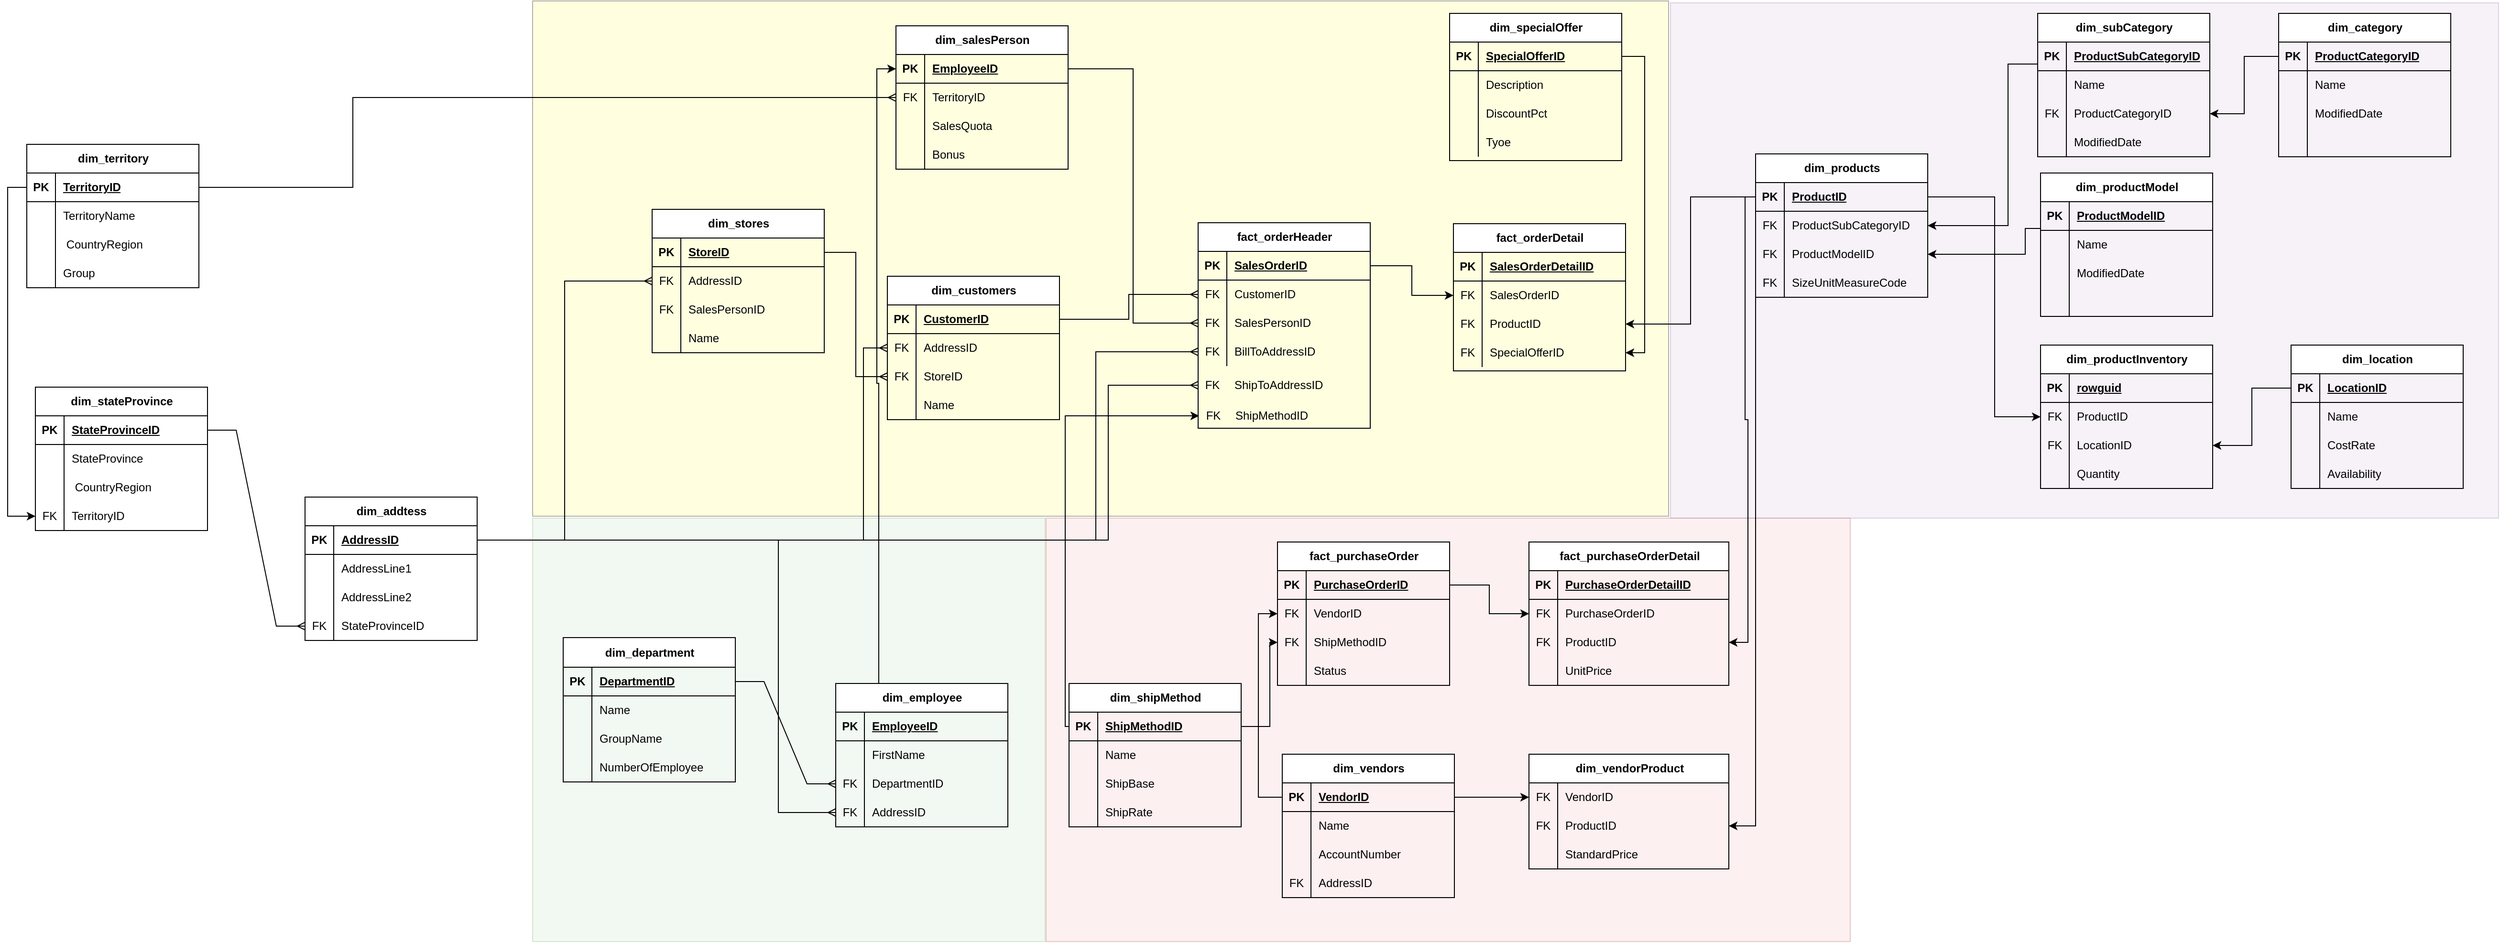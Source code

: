 <mxfile version="21.6.9" type="google">
  <diagram id="60_Dn8HqYdfFOjKNE-BC" name="Page-2">
    <mxGraphModel grid="0" page="0" gridSize="10" guides="1" tooltips="1" connect="1" arrows="1" fold="1" pageScale="1" pageWidth="827" pageHeight="1169" math="0" shadow="0">
      <root>
        <mxCell id="0" />
        <mxCell id="1" parent="0" />
        <mxCell id="ocjf9I_JquWMeqCdJ_mD-193" value="" style="rounded=0;whiteSpace=wrap;html=1;fillColor=#f8cecc;opacity=30;strokeColor=#b85450;" vertex="1" parent="1">
          <mxGeometry x="817" y="97" width="841" height="443" as="geometry" />
        </mxCell>
        <mxCell id="ocjf9I_JquWMeqCdJ_mD-113" value="" style="rounded=0;whiteSpace=wrap;html=1;opacity=30;fillColor=#e1d5e7;strokeColor=#9673a6;" vertex="1" parent="1">
          <mxGeometry x="1470" y="-442" width="866" height="539" as="geometry" />
        </mxCell>
        <mxCell id="ocjf9I_JquWMeqCdJ_mD-1" value="" style="rounded=0;whiteSpace=wrap;html=1;fillColor=#d5e8d4;opacity=30;strokeColor=#82b366;" vertex="1" parent="1">
          <mxGeometry x="280" y="97" width="536" height="443" as="geometry" />
        </mxCell>
        <mxCell id="7dnU8Njjpv1bwQpP5wkC-97" value="" style="rounded=0;whiteSpace=wrap;html=1;fillColor=#FFFF99;gradientColor=none;opacity=30;" vertex="1" parent="1">
          <mxGeometry x="280" y="-444" width="1188" height="539" as="geometry" />
        </mxCell>
        <mxCell id="7dnU8Njjpv1bwQpP5wkC-48" style="edgeStyle=orthogonalEdgeStyle;rounded=0;orthogonalLoop=1;jettySize=auto;html=1;exitX=0.25;exitY=0;exitDx=0;exitDy=0;entryX=0;entryY=0.5;entryDx=0;entryDy=0;" edge="1" parent="1" source="VSgIEZ6dLI6PZIT-Ihm5-1" target="7dnU8Njjpv1bwQpP5wkC-32">
          <mxGeometry relative="1" as="geometry" />
        </mxCell>
        <mxCell id="VSgIEZ6dLI6PZIT-Ihm5-1" value="dim_employee" style="shape=table;startSize=30;container=1;collapsible=1;childLayout=tableLayout;fixedRows=1;rowLines=0;fontStyle=1;align=center;resizeLast=1;html=1;" vertex="1" parent="1">
          <mxGeometry x="597" y="270" width="180" height="150" as="geometry" />
        </mxCell>
        <mxCell id="VSgIEZ6dLI6PZIT-Ihm5-2" value="" style="shape=tableRow;horizontal=0;startSize=0;swimlaneHead=0;swimlaneBody=0;fillColor=none;collapsible=0;dropTarget=0;points=[[0,0.5],[1,0.5]];portConstraint=eastwest;top=0;left=0;right=0;bottom=1;" vertex="1" parent="VSgIEZ6dLI6PZIT-Ihm5-1">
          <mxGeometry y="30" width="180" height="30" as="geometry" />
        </mxCell>
        <mxCell id="VSgIEZ6dLI6PZIT-Ihm5-3" value="PK" style="shape=partialRectangle;connectable=0;fillColor=none;top=0;left=0;bottom=0;right=0;fontStyle=1;overflow=hidden;whiteSpace=wrap;html=1;" vertex="1" parent="VSgIEZ6dLI6PZIT-Ihm5-2">
          <mxGeometry width="30" height="30" as="geometry">
            <mxRectangle width="30" height="30" as="alternateBounds" />
          </mxGeometry>
        </mxCell>
        <mxCell id="VSgIEZ6dLI6PZIT-Ihm5-4" value="EmployeeID" style="shape=partialRectangle;connectable=0;fillColor=none;top=0;left=0;bottom=0;right=0;align=left;spacingLeft=6;fontStyle=5;overflow=hidden;whiteSpace=wrap;html=1;" vertex="1" parent="VSgIEZ6dLI6PZIT-Ihm5-2">
          <mxGeometry x="30" width="150" height="30" as="geometry">
            <mxRectangle width="150" height="30" as="alternateBounds" />
          </mxGeometry>
        </mxCell>
        <mxCell id="VSgIEZ6dLI6PZIT-Ihm5-5" value="" style="shape=tableRow;horizontal=0;startSize=0;swimlaneHead=0;swimlaneBody=0;fillColor=none;collapsible=0;dropTarget=0;points=[[0,0.5],[1,0.5]];portConstraint=eastwest;top=0;left=0;right=0;bottom=0;" vertex="1" parent="VSgIEZ6dLI6PZIT-Ihm5-1">
          <mxGeometry y="60" width="180" height="30" as="geometry" />
        </mxCell>
        <mxCell id="VSgIEZ6dLI6PZIT-Ihm5-6" value="" style="shape=partialRectangle;connectable=0;fillColor=none;top=0;left=0;bottom=0;right=0;editable=1;overflow=hidden;whiteSpace=wrap;html=1;" vertex="1" parent="VSgIEZ6dLI6PZIT-Ihm5-5">
          <mxGeometry width="30" height="30" as="geometry">
            <mxRectangle width="30" height="30" as="alternateBounds" />
          </mxGeometry>
        </mxCell>
        <mxCell id="VSgIEZ6dLI6PZIT-Ihm5-7" value="FirstName" style="shape=partialRectangle;connectable=0;fillColor=none;top=0;left=0;bottom=0;right=0;align=left;spacingLeft=6;overflow=hidden;whiteSpace=wrap;html=1;" vertex="1" parent="VSgIEZ6dLI6PZIT-Ihm5-5">
          <mxGeometry x="30" width="150" height="30" as="geometry">
            <mxRectangle width="150" height="30" as="alternateBounds" />
          </mxGeometry>
        </mxCell>
        <mxCell id="VSgIEZ6dLI6PZIT-Ihm5-8" value="" style="shape=tableRow;horizontal=0;startSize=0;swimlaneHead=0;swimlaneBody=0;fillColor=none;collapsible=0;dropTarget=0;points=[[0,0.5],[1,0.5]];portConstraint=eastwest;top=0;left=0;right=0;bottom=0;" vertex="1" parent="VSgIEZ6dLI6PZIT-Ihm5-1">
          <mxGeometry y="90" width="180" height="30" as="geometry" />
        </mxCell>
        <mxCell id="VSgIEZ6dLI6PZIT-Ihm5-9" value="FK" style="shape=partialRectangle;connectable=0;fillColor=none;top=0;left=0;bottom=0;right=0;editable=1;overflow=hidden;whiteSpace=wrap;html=1;" vertex="1" parent="VSgIEZ6dLI6PZIT-Ihm5-8">
          <mxGeometry width="30" height="30" as="geometry">
            <mxRectangle width="30" height="30" as="alternateBounds" />
          </mxGeometry>
        </mxCell>
        <mxCell id="VSgIEZ6dLI6PZIT-Ihm5-10" value="DepartmentID" style="shape=partialRectangle;connectable=0;fillColor=none;top=0;left=0;bottom=0;right=0;align=left;spacingLeft=6;overflow=hidden;whiteSpace=wrap;html=1;" vertex="1" parent="VSgIEZ6dLI6PZIT-Ihm5-8">
          <mxGeometry x="30" width="150" height="30" as="geometry">
            <mxRectangle width="150" height="30" as="alternateBounds" />
          </mxGeometry>
        </mxCell>
        <mxCell id="VSgIEZ6dLI6PZIT-Ihm5-11" value="" style="shape=tableRow;horizontal=0;startSize=0;swimlaneHead=0;swimlaneBody=0;fillColor=none;collapsible=0;dropTarget=0;points=[[0,0.5],[1,0.5]];portConstraint=eastwest;top=0;left=0;right=0;bottom=0;" vertex="1" parent="VSgIEZ6dLI6PZIT-Ihm5-1">
          <mxGeometry y="120" width="180" height="30" as="geometry" />
        </mxCell>
        <mxCell id="VSgIEZ6dLI6PZIT-Ihm5-12" value="FK" style="shape=partialRectangle;connectable=0;fillColor=none;top=0;left=0;bottom=0;right=0;editable=1;overflow=hidden;whiteSpace=wrap;html=1;" vertex="1" parent="VSgIEZ6dLI6PZIT-Ihm5-11">
          <mxGeometry width="30" height="30" as="geometry">
            <mxRectangle width="30" height="30" as="alternateBounds" />
          </mxGeometry>
        </mxCell>
        <mxCell id="VSgIEZ6dLI6PZIT-Ihm5-13" value="AddressID" style="shape=partialRectangle;connectable=0;fillColor=none;top=0;left=0;bottom=0;right=0;align=left;spacingLeft=6;overflow=hidden;whiteSpace=wrap;html=1;" vertex="1" parent="VSgIEZ6dLI6PZIT-Ihm5-11">
          <mxGeometry x="30" width="150" height="30" as="geometry">
            <mxRectangle width="150" height="30" as="alternateBounds" />
          </mxGeometry>
        </mxCell>
        <mxCell id="ggt4cKOWRp0e4r0X7xzH-1" value="dim_department" style="shape=table;startSize=31;container=1;collapsible=1;childLayout=tableLayout;fixedRows=1;rowLines=0;fontStyle=1;align=center;resizeLast=1;html=1;" vertex="1" parent="1">
          <mxGeometry x="312" y="222" width="180" height="151" as="geometry" />
        </mxCell>
        <mxCell id="ggt4cKOWRp0e4r0X7xzH-2" value="" style="shape=tableRow;horizontal=0;startSize=0;swimlaneHead=0;swimlaneBody=0;fillColor=none;collapsible=0;dropTarget=0;points=[[0,0.5],[1,0.5]];portConstraint=eastwest;top=0;left=0;right=0;bottom=1;" vertex="1" parent="ggt4cKOWRp0e4r0X7xzH-1">
          <mxGeometry y="31" width="180" height="30" as="geometry" />
        </mxCell>
        <mxCell id="ggt4cKOWRp0e4r0X7xzH-3" value="PK" style="shape=partialRectangle;connectable=0;fillColor=none;top=0;left=0;bottom=0;right=0;fontStyle=1;overflow=hidden;whiteSpace=wrap;html=1;" vertex="1" parent="ggt4cKOWRp0e4r0X7xzH-2">
          <mxGeometry width="30" height="30" as="geometry">
            <mxRectangle width="30" height="30" as="alternateBounds" />
          </mxGeometry>
        </mxCell>
        <mxCell id="ggt4cKOWRp0e4r0X7xzH-4" value="DepartmentID" style="shape=partialRectangle;connectable=0;fillColor=none;top=0;left=0;bottom=0;right=0;align=left;spacingLeft=6;fontStyle=5;overflow=hidden;whiteSpace=wrap;html=1;" vertex="1" parent="ggt4cKOWRp0e4r0X7xzH-2">
          <mxGeometry x="30" width="150" height="30" as="geometry">
            <mxRectangle width="150" height="30" as="alternateBounds" />
          </mxGeometry>
        </mxCell>
        <mxCell id="ggt4cKOWRp0e4r0X7xzH-5" value="" style="shape=tableRow;horizontal=0;startSize=0;swimlaneHead=0;swimlaneBody=0;fillColor=none;collapsible=0;dropTarget=0;points=[[0,0.5],[1,0.5]];portConstraint=eastwest;top=0;left=0;right=0;bottom=0;" vertex="1" parent="ggt4cKOWRp0e4r0X7xzH-1">
          <mxGeometry y="61" width="180" height="30" as="geometry" />
        </mxCell>
        <mxCell id="ggt4cKOWRp0e4r0X7xzH-6" value="" style="shape=partialRectangle;connectable=0;fillColor=none;top=0;left=0;bottom=0;right=0;editable=1;overflow=hidden;whiteSpace=wrap;html=1;" vertex="1" parent="ggt4cKOWRp0e4r0X7xzH-5">
          <mxGeometry width="30" height="30" as="geometry">
            <mxRectangle width="30" height="30" as="alternateBounds" />
          </mxGeometry>
        </mxCell>
        <mxCell id="ggt4cKOWRp0e4r0X7xzH-7" value="Name" style="shape=partialRectangle;connectable=0;fillColor=none;top=0;left=0;bottom=0;right=0;align=left;spacingLeft=6;overflow=hidden;whiteSpace=wrap;html=1;" vertex="1" parent="ggt4cKOWRp0e4r0X7xzH-5">
          <mxGeometry x="30" width="150" height="30" as="geometry">
            <mxRectangle width="150" height="30" as="alternateBounds" />
          </mxGeometry>
        </mxCell>
        <mxCell id="ggt4cKOWRp0e4r0X7xzH-8" value="" style="shape=tableRow;horizontal=0;startSize=0;swimlaneHead=0;swimlaneBody=0;fillColor=none;collapsible=0;dropTarget=0;points=[[0,0.5],[1,0.5]];portConstraint=eastwest;top=0;left=0;right=0;bottom=0;" vertex="1" parent="ggt4cKOWRp0e4r0X7xzH-1">
          <mxGeometry y="91" width="180" height="30" as="geometry" />
        </mxCell>
        <mxCell id="ggt4cKOWRp0e4r0X7xzH-9" value="" style="shape=partialRectangle;connectable=0;fillColor=none;top=0;left=0;bottom=0;right=0;editable=1;overflow=hidden;whiteSpace=wrap;html=1;" vertex="1" parent="ggt4cKOWRp0e4r0X7xzH-8">
          <mxGeometry width="30" height="30" as="geometry">
            <mxRectangle width="30" height="30" as="alternateBounds" />
          </mxGeometry>
        </mxCell>
        <mxCell id="ggt4cKOWRp0e4r0X7xzH-10" value="GroupName" style="shape=partialRectangle;connectable=0;fillColor=none;top=0;left=0;bottom=0;right=0;align=left;spacingLeft=6;overflow=hidden;whiteSpace=wrap;html=1;" vertex="1" parent="ggt4cKOWRp0e4r0X7xzH-8">
          <mxGeometry x="30" width="150" height="30" as="geometry">
            <mxRectangle width="150" height="30" as="alternateBounds" />
          </mxGeometry>
        </mxCell>
        <mxCell id="ggt4cKOWRp0e4r0X7xzH-11" value="" style="shape=tableRow;horizontal=0;startSize=0;swimlaneHead=0;swimlaneBody=0;fillColor=none;collapsible=0;dropTarget=0;points=[[0,0.5],[1,0.5]];portConstraint=eastwest;top=0;left=0;right=0;bottom=0;" vertex="1" parent="ggt4cKOWRp0e4r0X7xzH-1">
          <mxGeometry y="121" width="180" height="30" as="geometry" />
        </mxCell>
        <mxCell id="ggt4cKOWRp0e4r0X7xzH-12" value="" style="shape=partialRectangle;connectable=0;fillColor=none;top=0;left=0;bottom=0;right=0;editable=1;overflow=hidden;whiteSpace=wrap;html=1;" vertex="1" parent="ggt4cKOWRp0e4r0X7xzH-11">
          <mxGeometry width="30" height="30" as="geometry">
            <mxRectangle width="30" height="30" as="alternateBounds" />
          </mxGeometry>
        </mxCell>
        <mxCell id="ggt4cKOWRp0e4r0X7xzH-13" value="NumberOfEmployee" style="shape=partialRectangle;connectable=0;fillColor=none;top=0;left=0;bottom=0;right=0;align=left;spacingLeft=6;overflow=hidden;whiteSpace=wrap;html=1;" vertex="1" parent="ggt4cKOWRp0e4r0X7xzH-11">
          <mxGeometry x="30" width="150" height="30" as="geometry">
            <mxRectangle width="150" height="30" as="alternateBounds" />
          </mxGeometry>
        </mxCell>
        <mxCell id="ggt4cKOWRp0e4r0X7xzH-15" value="" style="edgeStyle=entityRelationEdgeStyle;fontSize=12;html=1;endArrow=ERmany;rounded=0;exitX=1;exitY=0.5;exitDx=0;exitDy=0;entryX=0;entryY=0.5;entryDx=0;entryDy=0;" edge="1" parent="1" source="ggt4cKOWRp0e4r0X7xzH-2" target="VSgIEZ6dLI6PZIT-Ihm5-8">
          <mxGeometry width="100" height="100" relative="1" as="geometry">
            <mxPoint x="360" y="280" as="sourcePoint" />
            <mxPoint x="460" y="180" as="targetPoint" />
            <Array as="points">
              <mxPoint x="280" y="240" />
            </Array>
          </mxGeometry>
        </mxCell>
        <mxCell id="nGdCs_kooJjS44ToHLO9-1" value="dim_addtess" style="shape=table;startSize=30;container=1;collapsible=1;childLayout=tableLayout;fixedRows=1;rowLines=0;fontStyle=1;align=center;resizeLast=1;html=1;" vertex="1" parent="1">
          <mxGeometry x="42" y="75" width="180" height="150" as="geometry" />
        </mxCell>
        <mxCell id="nGdCs_kooJjS44ToHLO9-2" value="" style="shape=tableRow;horizontal=0;startSize=0;swimlaneHead=0;swimlaneBody=0;fillColor=none;collapsible=0;dropTarget=0;points=[[0,0.5],[1,0.5]];portConstraint=eastwest;top=0;left=0;right=0;bottom=1;" vertex="1" parent="nGdCs_kooJjS44ToHLO9-1">
          <mxGeometry y="30" width="180" height="30" as="geometry" />
        </mxCell>
        <mxCell id="nGdCs_kooJjS44ToHLO9-3" value="PK" style="shape=partialRectangle;connectable=0;fillColor=none;top=0;left=0;bottom=0;right=0;fontStyle=1;overflow=hidden;whiteSpace=wrap;html=1;" vertex="1" parent="nGdCs_kooJjS44ToHLO9-2">
          <mxGeometry width="30" height="30" as="geometry">
            <mxRectangle width="30" height="30" as="alternateBounds" />
          </mxGeometry>
        </mxCell>
        <mxCell id="nGdCs_kooJjS44ToHLO9-4" value="AddressID" style="shape=partialRectangle;connectable=0;fillColor=none;top=0;left=0;bottom=0;right=0;align=left;spacingLeft=6;fontStyle=5;overflow=hidden;whiteSpace=wrap;html=1;" vertex="1" parent="nGdCs_kooJjS44ToHLO9-2">
          <mxGeometry x="30" width="150" height="30" as="geometry">
            <mxRectangle width="150" height="30" as="alternateBounds" />
          </mxGeometry>
        </mxCell>
        <mxCell id="nGdCs_kooJjS44ToHLO9-5" value="" style="shape=tableRow;horizontal=0;startSize=0;swimlaneHead=0;swimlaneBody=0;fillColor=none;collapsible=0;dropTarget=0;points=[[0,0.5],[1,0.5]];portConstraint=eastwest;top=0;left=0;right=0;bottom=0;" vertex="1" parent="nGdCs_kooJjS44ToHLO9-1">
          <mxGeometry y="60" width="180" height="30" as="geometry" />
        </mxCell>
        <mxCell id="nGdCs_kooJjS44ToHLO9-6" value="" style="shape=partialRectangle;connectable=0;fillColor=none;top=0;left=0;bottom=0;right=0;editable=1;overflow=hidden;whiteSpace=wrap;html=1;" vertex="1" parent="nGdCs_kooJjS44ToHLO9-5">
          <mxGeometry width="30" height="30" as="geometry">
            <mxRectangle width="30" height="30" as="alternateBounds" />
          </mxGeometry>
        </mxCell>
        <mxCell id="nGdCs_kooJjS44ToHLO9-7" value="AddressLine1" style="shape=partialRectangle;connectable=0;fillColor=none;top=0;left=0;bottom=0;right=0;align=left;spacingLeft=6;overflow=hidden;whiteSpace=wrap;html=1;" vertex="1" parent="nGdCs_kooJjS44ToHLO9-5">
          <mxGeometry x="30" width="150" height="30" as="geometry">
            <mxRectangle width="150" height="30" as="alternateBounds" />
          </mxGeometry>
        </mxCell>
        <mxCell id="nGdCs_kooJjS44ToHLO9-8" value="" style="shape=tableRow;horizontal=0;startSize=0;swimlaneHead=0;swimlaneBody=0;fillColor=none;collapsible=0;dropTarget=0;points=[[0,0.5],[1,0.5]];portConstraint=eastwest;top=0;left=0;right=0;bottom=0;" vertex="1" parent="nGdCs_kooJjS44ToHLO9-1">
          <mxGeometry y="90" width="180" height="30" as="geometry" />
        </mxCell>
        <mxCell id="nGdCs_kooJjS44ToHLO9-9" value="" style="shape=partialRectangle;connectable=0;fillColor=none;top=0;left=0;bottom=0;right=0;editable=1;overflow=hidden;whiteSpace=wrap;html=1;" vertex="1" parent="nGdCs_kooJjS44ToHLO9-8">
          <mxGeometry width="30" height="30" as="geometry">
            <mxRectangle width="30" height="30" as="alternateBounds" />
          </mxGeometry>
        </mxCell>
        <mxCell id="nGdCs_kooJjS44ToHLO9-10" value="AddressLine2" style="shape=partialRectangle;connectable=0;fillColor=none;top=0;left=0;bottom=0;right=0;align=left;spacingLeft=6;overflow=hidden;whiteSpace=wrap;html=1;" vertex="1" parent="nGdCs_kooJjS44ToHLO9-8">
          <mxGeometry x="30" width="150" height="30" as="geometry">
            <mxRectangle width="150" height="30" as="alternateBounds" />
          </mxGeometry>
        </mxCell>
        <mxCell id="nGdCs_kooJjS44ToHLO9-11" value="" style="shape=tableRow;horizontal=0;startSize=0;swimlaneHead=0;swimlaneBody=0;fillColor=none;collapsible=0;dropTarget=0;points=[[0,0.5],[1,0.5]];portConstraint=eastwest;top=0;left=0;right=0;bottom=0;" vertex="1" parent="nGdCs_kooJjS44ToHLO9-1">
          <mxGeometry y="120" width="180" height="30" as="geometry" />
        </mxCell>
        <mxCell id="nGdCs_kooJjS44ToHLO9-12" value="FK" style="shape=partialRectangle;connectable=0;fillColor=none;top=0;left=0;bottom=0;right=0;editable=1;overflow=hidden;whiteSpace=wrap;html=1;" vertex="1" parent="nGdCs_kooJjS44ToHLO9-11">
          <mxGeometry width="30" height="30" as="geometry">
            <mxRectangle width="30" height="30" as="alternateBounds" />
          </mxGeometry>
        </mxCell>
        <mxCell id="nGdCs_kooJjS44ToHLO9-13" value="StateProvinceID" style="shape=partialRectangle;connectable=0;fillColor=none;top=0;left=0;bottom=0;right=0;align=left;spacingLeft=6;overflow=hidden;whiteSpace=wrap;html=1;" vertex="1" parent="nGdCs_kooJjS44ToHLO9-11">
          <mxGeometry x="30" width="150" height="30" as="geometry">
            <mxRectangle width="150" height="30" as="alternateBounds" />
          </mxGeometry>
        </mxCell>
        <mxCell id="nGdCs_kooJjS44ToHLO9-39" value="" style="edgeStyle=elbowEdgeStyle;fontSize=12;html=1;endArrow=ERmany;rounded=0;exitX=1;exitY=0.5;exitDx=0;exitDy=0;entryX=0;entryY=0.5;entryDx=0;entryDy=0;" edge="1" parent="1" source="nGdCs_kooJjS44ToHLO9-2" target="VSgIEZ6dLI6PZIT-Ihm5-11">
          <mxGeometry width="100" height="100" relative="1" as="geometry">
            <mxPoint x="130" y="210" as="sourcePoint" />
            <mxPoint x="230" y="110" as="targetPoint" />
            <Array as="points">
              <mxPoint x="537" y="226" />
            </Array>
          </mxGeometry>
        </mxCell>
        <mxCell id="nGdCs_kooJjS44ToHLO9-40" value="dim_stateProvince" style="shape=table;startSize=30;container=1;collapsible=1;childLayout=tableLayout;fixedRows=1;rowLines=0;fontStyle=1;align=center;resizeLast=1;html=1;" vertex="1" parent="1">
          <mxGeometry x="-240" y="-40" width="180" height="150" as="geometry" />
        </mxCell>
        <mxCell id="nGdCs_kooJjS44ToHLO9-41" value="" style="shape=tableRow;horizontal=0;startSize=0;swimlaneHead=0;swimlaneBody=0;fillColor=none;collapsible=0;dropTarget=0;points=[[0,0.5],[1,0.5]];portConstraint=eastwest;top=0;left=0;right=0;bottom=1;" vertex="1" parent="nGdCs_kooJjS44ToHLO9-40">
          <mxGeometry y="30" width="180" height="30" as="geometry" />
        </mxCell>
        <mxCell id="nGdCs_kooJjS44ToHLO9-42" value="PK" style="shape=partialRectangle;connectable=0;fillColor=none;top=0;left=0;bottom=0;right=0;fontStyle=1;overflow=hidden;whiteSpace=wrap;html=1;" vertex="1" parent="nGdCs_kooJjS44ToHLO9-41">
          <mxGeometry width="30" height="30" as="geometry">
            <mxRectangle width="30" height="30" as="alternateBounds" />
          </mxGeometry>
        </mxCell>
        <mxCell id="nGdCs_kooJjS44ToHLO9-43" value="StateProvinceID" style="shape=partialRectangle;connectable=0;fillColor=none;top=0;left=0;bottom=0;right=0;align=left;spacingLeft=6;fontStyle=5;overflow=hidden;whiteSpace=wrap;html=1;" vertex="1" parent="nGdCs_kooJjS44ToHLO9-41">
          <mxGeometry x="30" width="150" height="30" as="geometry">
            <mxRectangle width="150" height="30" as="alternateBounds" />
          </mxGeometry>
        </mxCell>
        <mxCell id="nGdCs_kooJjS44ToHLO9-44" value="" style="shape=tableRow;horizontal=0;startSize=0;swimlaneHead=0;swimlaneBody=0;fillColor=none;collapsible=0;dropTarget=0;points=[[0,0.5],[1,0.5]];portConstraint=eastwest;top=0;left=0;right=0;bottom=0;" vertex="1" parent="nGdCs_kooJjS44ToHLO9-40">
          <mxGeometry y="60" width="180" height="30" as="geometry" />
        </mxCell>
        <mxCell id="nGdCs_kooJjS44ToHLO9-45" value="" style="shape=partialRectangle;connectable=0;fillColor=none;top=0;left=0;bottom=0;right=0;editable=1;overflow=hidden;whiteSpace=wrap;html=1;" vertex="1" parent="nGdCs_kooJjS44ToHLO9-44">
          <mxGeometry width="30" height="30" as="geometry">
            <mxRectangle width="30" height="30" as="alternateBounds" />
          </mxGeometry>
        </mxCell>
        <mxCell id="nGdCs_kooJjS44ToHLO9-46" value="StateProvince" style="shape=partialRectangle;connectable=0;fillColor=none;top=0;left=0;bottom=0;right=0;align=left;spacingLeft=6;overflow=hidden;whiteSpace=wrap;html=1;" vertex="1" parent="nGdCs_kooJjS44ToHLO9-44">
          <mxGeometry x="30" width="150" height="30" as="geometry">
            <mxRectangle width="150" height="30" as="alternateBounds" />
          </mxGeometry>
        </mxCell>
        <mxCell id="nGdCs_kooJjS44ToHLO9-47" value="" style="shape=tableRow;horizontal=0;startSize=0;swimlaneHead=0;swimlaneBody=0;fillColor=none;collapsible=0;dropTarget=0;points=[[0,0.5],[1,0.5]];portConstraint=eastwest;top=0;left=0;right=0;bottom=0;" vertex="1" parent="nGdCs_kooJjS44ToHLO9-40">
          <mxGeometry y="90" width="180" height="30" as="geometry" />
        </mxCell>
        <mxCell id="nGdCs_kooJjS44ToHLO9-48" value="" style="shape=partialRectangle;connectable=0;fillColor=none;top=0;left=0;bottom=0;right=0;editable=1;overflow=hidden;whiteSpace=wrap;html=1;" vertex="1" parent="nGdCs_kooJjS44ToHLO9-47">
          <mxGeometry width="30" height="30" as="geometry">
            <mxRectangle width="30" height="30" as="alternateBounds" />
          </mxGeometry>
        </mxCell>
        <mxCell id="nGdCs_kooJjS44ToHLO9-49" value="&amp;nbsp;CountryRegion" style="shape=partialRectangle;connectable=0;fillColor=none;top=0;left=0;bottom=0;right=0;align=left;spacingLeft=6;overflow=hidden;whiteSpace=wrap;html=1;" vertex="1" parent="nGdCs_kooJjS44ToHLO9-47">
          <mxGeometry x="30" width="150" height="30" as="geometry">
            <mxRectangle width="150" height="30" as="alternateBounds" />
          </mxGeometry>
        </mxCell>
        <mxCell id="nGdCs_kooJjS44ToHLO9-50" value="" style="shape=tableRow;horizontal=0;startSize=0;swimlaneHead=0;swimlaneBody=0;fillColor=none;collapsible=0;dropTarget=0;points=[[0,0.5],[1,0.5]];portConstraint=eastwest;top=0;left=0;right=0;bottom=0;" vertex="1" parent="nGdCs_kooJjS44ToHLO9-40">
          <mxGeometry y="120" width="180" height="30" as="geometry" />
        </mxCell>
        <mxCell id="nGdCs_kooJjS44ToHLO9-51" value="FK" style="shape=partialRectangle;connectable=0;fillColor=none;top=0;left=0;bottom=0;right=0;editable=1;overflow=hidden;whiteSpace=wrap;html=1;" vertex="1" parent="nGdCs_kooJjS44ToHLO9-50">
          <mxGeometry width="30" height="30" as="geometry">
            <mxRectangle width="30" height="30" as="alternateBounds" />
          </mxGeometry>
        </mxCell>
        <mxCell id="nGdCs_kooJjS44ToHLO9-52" value="TerritoryID" style="shape=partialRectangle;connectable=0;fillColor=none;top=0;left=0;bottom=0;right=0;align=left;spacingLeft=6;overflow=hidden;whiteSpace=wrap;html=1;" vertex="1" parent="nGdCs_kooJjS44ToHLO9-50">
          <mxGeometry x="30" width="150" height="30" as="geometry">
            <mxRectangle width="150" height="30" as="alternateBounds" />
          </mxGeometry>
        </mxCell>
        <mxCell id="nGdCs_kooJjS44ToHLO9-53" value="" style="edgeStyle=entityRelationEdgeStyle;fontSize=12;html=1;endArrow=ERmany;rounded=0;entryX=0;entryY=0.5;entryDx=0;entryDy=0;exitX=1;exitY=0.5;exitDx=0;exitDy=0;" edge="1" parent="1" source="nGdCs_kooJjS44ToHLO9-41" target="nGdCs_kooJjS44ToHLO9-11">
          <mxGeometry width="100" height="100" relative="1" as="geometry">
            <mxPoint x="-60" y="170" as="sourcePoint" />
            <mxPoint x="40" y="70" as="targetPoint" />
          </mxGeometry>
        </mxCell>
        <mxCell id="nGdCs_kooJjS44ToHLO9-54" value="dim_territory" style="shape=table;startSize=30;container=1;collapsible=1;childLayout=tableLayout;fixedRows=1;rowLines=0;fontStyle=1;align=center;resizeLast=1;html=1;" vertex="1" parent="1">
          <mxGeometry x="-249" y="-294" width="180" height="150" as="geometry" />
        </mxCell>
        <mxCell id="nGdCs_kooJjS44ToHLO9-55" value="" style="shape=tableRow;horizontal=0;startSize=0;swimlaneHead=0;swimlaneBody=0;fillColor=none;collapsible=0;dropTarget=0;points=[[0,0.5],[1,0.5]];portConstraint=eastwest;top=0;left=0;right=0;bottom=1;" vertex="1" parent="nGdCs_kooJjS44ToHLO9-54">
          <mxGeometry y="30" width="180" height="30" as="geometry" />
        </mxCell>
        <mxCell id="nGdCs_kooJjS44ToHLO9-56" value="PK" style="shape=partialRectangle;connectable=0;fillColor=none;top=0;left=0;bottom=0;right=0;fontStyle=1;overflow=hidden;whiteSpace=wrap;html=1;" vertex="1" parent="nGdCs_kooJjS44ToHLO9-55">
          <mxGeometry width="30" height="30" as="geometry">
            <mxRectangle width="30" height="30" as="alternateBounds" />
          </mxGeometry>
        </mxCell>
        <mxCell id="nGdCs_kooJjS44ToHLO9-57" value="TerritoryID" style="shape=partialRectangle;connectable=0;fillColor=none;top=0;left=0;bottom=0;right=0;align=left;spacingLeft=6;fontStyle=5;overflow=hidden;whiteSpace=wrap;html=1;" vertex="1" parent="nGdCs_kooJjS44ToHLO9-55">
          <mxGeometry x="30" width="150" height="30" as="geometry">
            <mxRectangle width="150" height="30" as="alternateBounds" />
          </mxGeometry>
        </mxCell>
        <mxCell id="nGdCs_kooJjS44ToHLO9-58" value="" style="shape=tableRow;horizontal=0;startSize=0;swimlaneHead=0;swimlaneBody=0;fillColor=none;collapsible=0;dropTarget=0;points=[[0,0.5],[1,0.5]];portConstraint=eastwest;top=0;left=0;right=0;bottom=0;" vertex="1" parent="nGdCs_kooJjS44ToHLO9-54">
          <mxGeometry y="60" width="180" height="30" as="geometry" />
        </mxCell>
        <mxCell id="nGdCs_kooJjS44ToHLO9-59" value="" style="shape=partialRectangle;connectable=0;fillColor=none;top=0;left=0;bottom=0;right=0;editable=1;overflow=hidden;whiteSpace=wrap;html=1;" vertex="1" parent="nGdCs_kooJjS44ToHLO9-58">
          <mxGeometry width="30" height="30" as="geometry">
            <mxRectangle width="30" height="30" as="alternateBounds" />
          </mxGeometry>
        </mxCell>
        <mxCell id="nGdCs_kooJjS44ToHLO9-60" value="TerritoryName" style="shape=partialRectangle;connectable=0;fillColor=none;top=0;left=0;bottom=0;right=0;align=left;spacingLeft=6;overflow=hidden;whiteSpace=wrap;html=1;" vertex="1" parent="nGdCs_kooJjS44ToHLO9-58">
          <mxGeometry x="30" width="150" height="30" as="geometry">
            <mxRectangle width="150" height="30" as="alternateBounds" />
          </mxGeometry>
        </mxCell>
        <mxCell id="nGdCs_kooJjS44ToHLO9-61" value="" style="shape=tableRow;horizontal=0;startSize=0;swimlaneHead=0;swimlaneBody=0;fillColor=none;collapsible=0;dropTarget=0;points=[[0,0.5],[1,0.5]];portConstraint=eastwest;top=0;left=0;right=0;bottom=0;" vertex="1" parent="nGdCs_kooJjS44ToHLO9-54">
          <mxGeometry y="90" width="180" height="30" as="geometry" />
        </mxCell>
        <mxCell id="nGdCs_kooJjS44ToHLO9-62" value="" style="shape=partialRectangle;connectable=0;fillColor=none;top=0;left=0;bottom=0;right=0;editable=1;overflow=hidden;whiteSpace=wrap;html=1;" vertex="1" parent="nGdCs_kooJjS44ToHLO9-61">
          <mxGeometry width="30" height="30" as="geometry">
            <mxRectangle width="30" height="30" as="alternateBounds" />
          </mxGeometry>
        </mxCell>
        <mxCell id="nGdCs_kooJjS44ToHLO9-63" value="&amp;nbsp;CountryRegion" style="shape=partialRectangle;connectable=0;fillColor=none;top=0;left=0;bottom=0;right=0;align=left;spacingLeft=6;overflow=hidden;whiteSpace=wrap;html=1;" vertex="1" parent="nGdCs_kooJjS44ToHLO9-61">
          <mxGeometry x="30" width="150" height="30" as="geometry">
            <mxRectangle width="150" height="30" as="alternateBounds" />
          </mxGeometry>
        </mxCell>
        <mxCell id="nGdCs_kooJjS44ToHLO9-64" value="" style="shape=tableRow;horizontal=0;startSize=0;swimlaneHead=0;swimlaneBody=0;fillColor=none;collapsible=0;dropTarget=0;points=[[0,0.5],[1,0.5]];portConstraint=eastwest;top=0;left=0;right=0;bottom=0;" vertex="1" parent="nGdCs_kooJjS44ToHLO9-54">
          <mxGeometry y="120" width="180" height="30" as="geometry" />
        </mxCell>
        <mxCell id="nGdCs_kooJjS44ToHLO9-65" value="" style="shape=partialRectangle;connectable=0;fillColor=none;top=0;left=0;bottom=0;right=0;editable=1;overflow=hidden;whiteSpace=wrap;html=1;" vertex="1" parent="nGdCs_kooJjS44ToHLO9-64">
          <mxGeometry width="30" height="30" as="geometry">
            <mxRectangle width="30" height="30" as="alternateBounds" />
          </mxGeometry>
        </mxCell>
        <mxCell id="nGdCs_kooJjS44ToHLO9-66" value="Group" style="shape=partialRectangle;connectable=0;fillColor=none;top=0;left=0;bottom=0;right=0;align=left;spacingLeft=6;overflow=hidden;whiteSpace=wrap;html=1;" vertex="1" parent="nGdCs_kooJjS44ToHLO9-64">
          <mxGeometry x="30" width="150" height="30" as="geometry">
            <mxRectangle width="150" height="30" as="alternateBounds" />
          </mxGeometry>
        </mxCell>
        <mxCell id="7dnU8Njjpv1bwQpP5wkC-1" value="dim_customers" style="shape=table;startSize=30;container=1;collapsible=1;childLayout=tableLayout;fixedRows=1;rowLines=0;fontStyle=1;align=center;resizeLast=1;html=1;" vertex="1" parent="1">
          <mxGeometry x="651" y="-156" width="180" height="150" as="geometry" />
        </mxCell>
        <mxCell id="7dnU8Njjpv1bwQpP5wkC-2" value="" style="shape=tableRow;horizontal=0;startSize=0;swimlaneHead=0;swimlaneBody=0;fillColor=none;collapsible=0;dropTarget=0;points=[[0,0.5],[1,0.5]];portConstraint=eastwest;top=0;left=0;right=0;bottom=1;" vertex="1" parent="7dnU8Njjpv1bwQpP5wkC-1">
          <mxGeometry y="30" width="180" height="30" as="geometry" />
        </mxCell>
        <mxCell id="7dnU8Njjpv1bwQpP5wkC-3" value="PK" style="shape=partialRectangle;connectable=0;fillColor=none;top=0;left=0;bottom=0;right=0;fontStyle=1;overflow=hidden;whiteSpace=wrap;html=1;" vertex="1" parent="7dnU8Njjpv1bwQpP5wkC-2">
          <mxGeometry width="30" height="30" as="geometry">
            <mxRectangle width="30" height="30" as="alternateBounds" />
          </mxGeometry>
        </mxCell>
        <mxCell id="7dnU8Njjpv1bwQpP5wkC-4" value="CustomerID" style="shape=partialRectangle;connectable=0;fillColor=none;top=0;left=0;bottom=0;right=0;align=left;spacingLeft=6;fontStyle=5;overflow=hidden;whiteSpace=wrap;html=1;" vertex="1" parent="7dnU8Njjpv1bwQpP5wkC-2">
          <mxGeometry x="30" width="150" height="30" as="geometry">
            <mxRectangle width="150" height="30" as="alternateBounds" />
          </mxGeometry>
        </mxCell>
        <mxCell id="7dnU8Njjpv1bwQpP5wkC-5" value="" style="shape=tableRow;horizontal=0;startSize=0;swimlaneHead=0;swimlaneBody=0;fillColor=none;collapsible=0;dropTarget=0;points=[[0,0.5],[1,0.5]];portConstraint=eastwest;top=0;left=0;right=0;bottom=0;" vertex="1" parent="7dnU8Njjpv1bwQpP5wkC-1">
          <mxGeometry y="60" width="180" height="30" as="geometry" />
        </mxCell>
        <mxCell id="7dnU8Njjpv1bwQpP5wkC-6" value="FK" style="shape=partialRectangle;connectable=0;fillColor=none;top=0;left=0;bottom=0;right=0;editable=1;overflow=hidden;whiteSpace=wrap;html=1;" vertex="1" parent="7dnU8Njjpv1bwQpP5wkC-5">
          <mxGeometry width="30" height="30" as="geometry">
            <mxRectangle width="30" height="30" as="alternateBounds" />
          </mxGeometry>
        </mxCell>
        <mxCell id="7dnU8Njjpv1bwQpP5wkC-7" value="AddressID" style="shape=partialRectangle;connectable=0;fillColor=none;top=0;left=0;bottom=0;right=0;align=left;spacingLeft=6;overflow=hidden;whiteSpace=wrap;html=1;" vertex="1" parent="7dnU8Njjpv1bwQpP5wkC-5">
          <mxGeometry x="30" width="150" height="30" as="geometry">
            <mxRectangle width="150" height="30" as="alternateBounds" />
          </mxGeometry>
        </mxCell>
        <mxCell id="7dnU8Njjpv1bwQpP5wkC-8" value="" style="shape=tableRow;horizontal=0;startSize=0;swimlaneHead=0;swimlaneBody=0;fillColor=none;collapsible=0;dropTarget=0;points=[[0,0.5],[1,0.5]];portConstraint=eastwest;top=0;left=0;right=0;bottom=0;" vertex="1" parent="7dnU8Njjpv1bwQpP5wkC-1">
          <mxGeometry y="90" width="180" height="30" as="geometry" />
        </mxCell>
        <mxCell id="7dnU8Njjpv1bwQpP5wkC-9" value="FK" style="shape=partialRectangle;connectable=0;fillColor=none;top=0;left=0;bottom=0;right=0;editable=1;overflow=hidden;whiteSpace=wrap;html=1;" vertex="1" parent="7dnU8Njjpv1bwQpP5wkC-8">
          <mxGeometry width="30" height="30" as="geometry">
            <mxRectangle width="30" height="30" as="alternateBounds" />
          </mxGeometry>
        </mxCell>
        <mxCell id="7dnU8Njjpv1bwQpP5wkC-10" value="StoreID" style="shape=partialRectangle;connectable=0;fillColor=none;top=0;left=0;bottom=0;right=0;align=left;spacingLeft=6;overflow=hidden;whiteSpace=wrap;html=1;" vertex="1" parent="7dnU8Njjpv1bwQpP5wkC-8">
          <mxGeometry x="30" width="150" height="30" as="geometry">
            <mxRectangle width="150" height="30" as="alternateBounds" />
          </mxGeometry>
        </mxCell>
        <mxCell id="7dnU8Njjpv1bwQpP5wkC-11" value="" style="shape=tableRow;horizontal=0;startSize=0;swimlaneHead=0;swimlaneBody=0;fillColor=none;collapsible=0;dropTarget=0;points=[[0,0.5],[1,0.5]];portConstraint=eastwest;top=0;left=0;right=0;bottom=0;" vertex="1" parent="7dnU8Njjpv1bwQpP5wkC-1">
          <mxGeometry y="120" width="180" height="30" as="geometry" />
        </mxCell>
        <mxCell id="7dnU8Njjpv1bwQpP5wkC-12" value="" style="shape=partialRectangle;connectable=0;fillColor=none;top=0;left=0;bottom=0;right=0;editable=1;overflow=hidden;whiteSpace=wrap;html=1;" vertex="1" parent="7dnU8Njjpv1bwQpP5wkC-11">
          <mxGeometry width="30" height="30" as="geometry">
            <mxRectangle width="30" height="30" as="alternateBounds" />
          </mxGeometry>
        </mxCell>
        <mxCell id="7dnU8Njjpv1bwQpP5wkC-13" value="Name" style="shape=partialRectangle;connectable=0;fillColor=none;top=0;left=0;bottom=0;right=0;align=left;spacingLeft=6;overflow=hidden;whiteSpace=wrap;html=1;" vertex="1" parent="7dnU8Njjpv1bwQpP5wkC-11">
          <mxGeometry x="30" width="150" height="30" as="geometry">
            <mxRectangle width="150" height="30" as="alternateBounds" />
          </mxGeometry>
        </mxCell>
        <mxCell id="7dnU8Njjpv1bwQpP5wkC-15" value="dim_stores" style="shape=table;startSize=30;container=1;collapsible=1;childLayout=tableLayout;fixedRows=1;rowLines=0;fontStyle=1;align=center;resizeLast=1;html=1;" vertex="1" parent="1">
          <mxGeometry x="405" y="-226" width="180" height="150" as="geometry" />
        </mxCell>
        <mxCell id="7dnU8Njjpv1bwQpP5wkC-16" value="" style="shape=tableRow;horizontal=0;startSize=0;swimlaneHead=0;swimlaneBody=0;fillColor=none;collapsible=0;dropTarget=0;points=[[0,0.5],[1,0.5]];portConstraint=eastwest;top=0;left=0;right=0;bottom=1;" vertex="1" parent="7dnU8Njjpv1bwQpP5wkC-15">
          <mxGeometry y="30" width="180" height="30" as="geometry" />
        </mxCell>
        <mxCell id="7dnU8Njjpv1bwQpP5wkC-17" value="PK" style="shape=partialRectangle;connectable=0;fillColor=none;top=0;left=0;bottom=0;right=0;fontStyle=1;overflow=hidden;whiteSpace=wrap;html=1;" vertex="1" parent="7dnU8Njjpv1bwQpP5wkC-16">
          <mxGeometry width="30" height="30" as="geometry">
            <mxRectangle width="30" height="30" as="alternateBounds" />
          </mxGeometry>
        </mxCell>
        <mxCell id="7dnU8Njjpv1bwQpP5wkC-18" value="StoreID" style="shape=partialRectangle;connectable=0;fillColor=none;top=0;left=0;bottom=0;right=0;align=left;spacingLeft=6;fontStyle=5;overflow=hidden;whiteSpace=wrap;html=1;" vertex="1" parent="7dnU8Njjpv1bwQpP5wkC-16">
          <mxGeometry x="30" width="150" height="30" as="geometry">
            <mxRectangle width="150" height="30" as="alternateBounds" />
          </mxGeometry>
        </mxCell>
        <mxCell id="7dnU8Njjpv1bwQpP5wkC-19" value="" style="shape=tableRow;horizontal=0;startSize=0;swimlaneHead=0;swimlaneBody=0;fillColor=none;collapsible=0;dropTarget=0;points=[[0,0.5],[1,0.5]];portConstraint=eastwest;top=0;left=0;right=0;bottom=0;" vertex="1" parent="7dnU8Njjpv1bwQpP5wkC-15">
          <mxGeometry y="60" width="180" height="30" as="geometry" />
        </mxCell>
        <mxCell id="7dnU8Njjpv1bwQpP5wkC-20" value="FK" style="shape=partialRectangle;connectable=0;fillColor=none;top=0;left=0;bottom=0;right=0;editable=1;overflow=hidden;whiteSpace=wrap;html=1;" vertex="1" parent="7dnU8Njjpv1bwQpP5wkC-19">
          <mxGeometry width="30" height="30" as="geometry">
            <mxRectangle width="30" height="30" as="alternateBounds" />
          </mxGeometry>
        </mxCell>
        <mxCell id="7dnU8Njjpv1bwQpP5wkC-21" value="AddressID" style="shape=partialRectangle;connectable=0;fillColor=none;top=0;left=0;bottom=0;right=0;align=left;spacingLeft=6;overflow=hidden;whiteSpace=wrap;html=1;" vertex="1" parent="7dnU8Njjpv1bwQpP5wkC-19">
          <mxGeometry x="30" width="150" height="30" as="geometry">
            <mxRectangle width="150" height="30" as="alternateBounds" />
          </mxGeometry>
        </mxCell>
        <mxCell id="7dnU8Njjpv1bwQpP5wkC-22" value="" style="shape=tableRow;horizontal=0;startSize=0;swimlaneHead=0;swimlaneBody=0;fillColor=none;collapsible=0;dropTarget=0;points=[[0,0.5],[1,0.5]];portConstraint=eastwest;top=0;left=0;right=0;bottom=0;" vertex="1" parent="7dnU8Njjpv1bwQpP5wkC-15">
          <mxGeometry y="90" width="180" height="30" as="geometry" />
        </mxCell>
        <mxCell id="7dnU8Njjpv1bwQpP5wkC-23" value="FK" style="shape=partialRectangle;connectable=0;fillColor=none;top=0;left=0;bottom=0;right=0;editable=1;overflow=hidden;whiteSpace=wrap;html=1;" vertex="1" parent="7dnU8Njjpv1bwQpP5wkC-22">
          <mxGeometry width="30" height="30" as="geometry">
            <mxRectangle width="30" height="30" as="alternateBounds" />
          </mxGeometry>
        </mxCell>
        <mxCell id="7dnU8Njjpv1bwQpP5wkC-24" value="SalesPersonID" style="shape=partialRectangle;connectable=0;fillColor=none;top=0;left=0;bottom=0;right=0;align=left;spacingLeft=6;overflow=hidden;whiteSpace=wrap;html=1;" vertex="1" parent="7dnU8Njjpv1bwQpP5wkC-22">
          <mxGeometry x="30" width="150" height="30" as="geometry">
            <mxRectangle width="150" height="30" as="alternateBounds" />
          </mxGeometry>
        </mxCell>
        <mxCell id="7dnU8Njjpv1bwQpP5wkC-25" value="" style="shape=tableRow;horizontal=0;startSize=0;swimlaneHead=0;swimlaneBody=0;fillColor=none;collapsible=0;dropTarget=0;points=[[0,0.5],[1,0.5]];portConstraint=eastwest;top=0;left=0;right=0;bottom=0;" vertex="1" parent="7dnU8Njjpv1bwQpP5wkC-15">
          <mxGeometry y="120" width="180" height="30" as="geometry" />
        </mxCell>
        <mxCell id="7dnU8Njjpv1bwQpP5wkC-26" value="" style="shape=partialRectangle;connectable=0;fillColor=none;top=0;left=0;bottom=0;right=0;editable=1;overflow=hidden;whiteSpace=wrap;html=1;" vertex="1" parent="7dnU8Njjpv1bwQpP5wkC-25">
          <mxGeometry width="30" height="30" as="geometry">
            <mxRectangle width="30" height="30" as="alternateBounds" />
          </mxGeometry>
        </mxCell>
        <mxCell id="7dnU8Njjpv1bwQpP5wkC-27" value="Name" style="shape=partialRectangle;connectable=0;fillColor=none;top=0;left=0;bottom=0;right=0;align=left;spacingLeft=6;overflow=hidden;whiteSpace=wrap;html=1;" vertex="1" parent="7dnU8Njjpv1bwQpP5wkC-25">
          <mxGeometry x="30" width="150" height="30" as="geometry">
            <mxRectangle width="150" height="30" as="alternateBounds" />
          </mxGeometry>
        </mxCell>
        <mxCell id="7dnU8Njjpv1bwQpP5wkC-28" value="" style="edgeStyle=elbowEdgeStyle;fontSize=12;html=1;endArrow=ERmany;rounded=0;exitX=1;exitY=0.5;exitDx=0;exitDy=0;entryX=0;entryY=0.5;entryDx=0;entryDy=0;" edge="1" parent="1" source="7dnU8Njjpv1bwQpP5wkC-16" target="7dnU8Njjpv1bwQpP5wkC-8">
          <mxGeometry width="100" height="100" relative="1" as="geometry">
            <mxPoint x="210" y="25" as="sourcePoint" />
            <mxPoint x="330" y="-155" as="targetPoint" />
          </mxGeometry>
        </mxCell>
        <mxCell id="7dnU8Njjpv1bwQpP5wkC-29" value="" style="edgeStyle=elbowEdgeStyle;fontSize=12;html=1;endArrow=ERmany;rounded=0;entryX=0;entryY=0.5;entryDx=0;entryDy=0;exitX=1;exitY=0.5;exitDx=0;exitDy=0;" edge="1" parent="1" source="nGdCs_kooJjS44ToHLO9-2" target="7dnU8Njjpv1bwQpP5wkC-19">
          <mxGeometry width="100" height="100" relative="1" as="geometry">
            <mxPoint x="300" y="-135" as="sourcePoint" />
            <mxPoint x="610" y="-135" as="targetPoint" />
            <Array as="points" />
          </mxGeometry>
        </mxCell>
        <mxCell id="7dnU8Njjpv1bwQpP5wkC-31" value="dim_salesPerson" style="shape=table;startSize=30;container=1;collapsible=1;childLayout=tableLayout;fixedRows=1;rowLines=0;fontStyle=1;align=center;resizeLast=1;html=1;" vertex="1" parent="1">
          <mxGeometry x="660" y="-418" width="180" height="150" as="geometry" />
        </mxCell>
        <mxCell id="7dnU8Njjpv1bwQpP5wkC-32" value="" style="shape=tableRow;horizontal=0;startSize=0;swimlaneHead=0;swimlaneBody=0;fillColor=none;collapsible=0;dropTarget=0;points=[[0,0.5],[1,0.5]];portConstraint=eastwest;top=0;left=0;right=0;bottom=1;" vertex="1" parent="7dnU8Njjpv1bwQpP5wkC-31">
          <mxGeometry y="30" width="180" height="30" as="geometry" />
        </mxCell>
        <mxCell id="7dnU8Njjpv1bwQpP5wkC-33" value="PK" style="shape=partialRectangle;connectable=0;fillColor=none;top=0;left=0;bottom=0;right=0;fontStyle=1;overflow=hidden;whiteSpace=wrap;html=1;" vertex="1" parent="7dnU8Njjpv1bwQpP5wkC-32">
          <mxGeometry width="30" height="30" as="geometry">
            <mxRectangle width="30" height="30" as="alternateBounds" />
          </mxGeometry>
        </mxCell>
        <mxCell id="7dnU8Njjpv1bwQpP5wkC-34" value="EmployeeID" style="shape=partialRectangle;connectable=0;fillColor=none;top=0;left=0;bottom=0;right=0;align=left;spacingLeft=6;fontStyle=5;overflow=hidden;whiteSpace=wrap;html=1;" vertex="1" parent="7dnU8Njjpv1bwQpP5wkC-32">
          <mxGeometry x="30" width="150" height="30" as="geometry">
            <mxRectangle width="150" height="30" as="alternateBounds" />
          </mxGeometry>
        </mxCell>
        <mxCell id="7dnU8Njjpv1bwQpP5wkC-35" value="" style="shape=tableRow;horizontal=0;startSize=0;swimlaneHead=0;swimlaneBody=0;fillColor=none;collapsible=0;dropTarget=0;points=[[0,0.5],[1,0.5]];portConstraint=eastwest;top=0;left=0;right=0;bottom=0;" vertex="1" parent="7dnU8Njjpv1bwQpP5wkC-31">
          <mxGeometry y="60" width="180" height="30" as="geometry" />
        </mxCell>
        <mxCell id="7dnU8Njjpv1bwQpP5wkC-36" value="FK" style="shape=partialRectangle;connectable=0;fillColor=none;top=0;left=0;bottom=0;right=0;editable=1;overflow=hidden;whiteSpace=wrap;html=1;" vertex="1" parent="7dnU8Njjpv1bwQpP5wkC-35">
          <mxGeometry width="30" height="30" as="geometry">
            <mxRectangle width="30" height="30" as="alternateBounds" />
          </mxGeometry>
        </mxCell>
        <mxCell id="7dnU8Njjpv1bwQpP5wkC-37" value="TerritoryID" style="shape=partialRectangle;connectable=0;fillColor=none;top=0;left=0;bottom=0;right=0;align=left;spacingLeft=6;overflow=hidden;whiteSpace=wrap;html=1;" vertex="1" parent="7dnU8Njjpv1bwQpP5wkC-35">
          <mxGeometry x="30" width="150" height="30" as="geometry">
            <mxRectangle width="150" height="30" as="alternateBounds" />
          </mxGeometry>
        </mxCell>
        <mxCell id="7dnU8Njjpv1bwQpP5wkC-38" value="" style="shape=tableRow;horizontal=0;startSize=0;swimlaneHead=0;swimlaneBody=0;fillColor=none;collapsible=0;dropTarget=0;points=[[0,0.5],[1,0.5]];portConstraint=eastwest;top=0;left=0;right=0;bottom=0;" vertex="1" parent="7dnU8Njjpv1bwQpP5wkC-31">
          <mxGeometry y="90" width="180" height="30" as="geometry" />
        </mxCell>
        <mxCell id="7dnU8Njjpv1bwQpP5wkC-39" value="" style="shape=partialRectangle;connectable=0;fillColor=none;top=0;left=0;bottom=0;right=0;editable=1;overflow=hidden;whiteSpace=wrap;html=1;" vertex="1" parent="7dnU8Njjpv1bwQpP5wkC-38">
          <mxGeometry width="30" height="30" as="geometry">
            <mxRectangle width="30" height="30" as="alternateBounds" />
          </mxGeometry>
        </mxCell>
        <mxCell id="7dnU8Njjpv1bwQpP5wkC-40" value="SalesQuota" style="shape=partialRectangle;connectable=0;fillColor=none;top=0;left=0;bottom=0;right=0;align=left;spacingLeft=6;overflow=hidden;whiteSpace=wrap;html=1;" vertex="1" parent="7dnU8Njjpv1bwQpP5wkC-38">
          <mxGeometry x="30" width="150" height="30" as="geometry">
            <mxRectangle width="150" height="30" as="alternateBounds" />
          </mxGeometry>
        </mxCell>
        <mxCell id="7dnU8Njjpv1bwQpP5wkC-41" value="" style="shape=tableRow;horizontal=0;startSize=0;swimlaneHead=0;swimlaneBody=0;fillColor=none;collapsible=0;dropTarget=0;points=[[0,0.5],[1,0.5]];portConstraint=eastwest;top=0;left=0;right=0;bottom=0;" vertex="1" parent="7dnU8Njjpv1bwQpP5wkC-31">
          <mxGeometry y="120" width="180" height="30" as="geometry" />
        </mxCell>
        <mxCell id="7dnU8Njjpv1bwQpP5wkC-42" value="" style="shape=partialRectangle;connectable=0;fillColor=none;top=0;left=0;bottom=0;right=0;editable=1;overflow=hidden;whiteSpace=wrap;html=1;" vertex="1" parent="7dnU8Njjpv1bwQpP5wkC-41">
          <mxGeometry width="30" height="30" as="geometry">
            <mxRectangle width="30" height="30" as="alternateBounds" />
          </mxGeometry>
        </mxCell>
        <mxCell id="7dnU8Njjpv1bwQpP5wkC-43" value="Bonus" style="shape=partialRectangle;connectable=0;fillColor=none;top=0;left=0;bottom=0;right=0;align=left;spacingLeft=6;overflow=hidden;whiteSpace=wrap;html=1;" vertex="1" parent="7dnU8Njjpv1bwQpP5wkC-41">
          <mxGeometry x="30" width="150" height="30" as="geometry">
            <mxRectangle width="150" height="30" as="alternateBounds" />
          </mxGeometry>
        </mxCell>
        <mxCell id="7dnU8Njjpv1bwQpP5wkC-46" value="" style="edgeStyle=elbowEdgeStyle;fontSize=12;html=1;endArrow=ERmany;rounded=0;entryX=0;entryY=0.5;entryDx=0;entryDy=0;exitX=1;exitY=0.5;exitDx=0;exitDy=0;" edge="1" parent="1" source="nGdCs_kooJjS44ToHLO9-55" target="7dnU8Njjpv1bwQpP5wkC-35">
          <mxGeometry width="100" height="100" relative="1" as="geometry">
            <mxPoint x="-340" y="-355" as="sourcePoint" />
            <mxPoint x="-250" y="-95" as="targetPoint" />
            <Array as="points">
              <mxPoint x="92" y="-271" />
            </Array>
          </mxGeometry>
        </mxCell>
        <mxCell id="7dnU8Njjpv1bwQpP5wkC-51" value="" style="edgeStyle=elbowEdgeStyle;fontSize=12;html=1;endArrow=ERmany;rounded=0;entryX=0;entryY=0.5;entryDx=0;entryDy=0;" edge="1" parent="1" source="nGdCs_kooJjS44ToHLO9-2" target="7dnU8Njjpv1bwQpP5wkC-5">
          <mxGeometry width="100" height="100" relative="1" as="geometry">
            <mxPoint x="208" y="18" as="sourcePoint" />
            <mxPoint x="473" y="184" as="targetPoint" />
            <Array as="points">
              <mxPoint x="626" y="23" />
            </Array>
          </mxGeometry>
        </mxCell>
        <mxCell id="7dnU8Njjpv1bwQpP5wkC-52" value="fact_orderHeader" style="shape=table;startSize=30;container=1;collapsible=1;childLayout=tableLayout;fixedRows=1;rowLines=0;fontStyle=1;align=center;resizeLast=1;html=1;" vertex="1" parent="1">
          <mxGeometry x="976" y="-212" width="180" height="215" as="geometry" />
        </mxCell>
        <mxCell id="7dnU8Njjpv1bwQpP5wkC-53" value="" style="shape=tableRow;horizontal=0;startSize=0;swimlaneHead=0;swimlaneBody=0;fillColor=none;collapsible=0;dropTarget=0;points=[[0,0.5],[1,0.5]];portConstraint=eastwest;top=0;left=0;right=0;bottom=1;" vertex="1" parent="7dnU8Njjpv1bwQpP5wkC-52">
          <mxGeometry y="30" width="180" height="30" as="geometry" />
        </mxCell>
        <mxCell id="7dnU8Njjpv1bwQpP5wkC-54" value="PK" style="shape=partialRectangle;connectable=0;fillColor=none;top=0;left=0;bottom=0;right=0;fontStyle=1;overflow=hidden;whiteSpace=wrap;html=1;" vertex="1" parent="7dnU8Njjpv1bwQpP5wkC-53">
          <mxGeometry width="30" height="30" as="geometry">
            <mxRectangle width="30" height="30" as="alternateBounds" />
          </mxGeometry>
        </mxCell>
        <mxCell id="7dnU8Njjpv1bwQpP5wkC-55" value="SalesOrderID" style="shape=partialRectangle;connectable=0;fillColor=none;top=0;left=0;bottom=0;right=0;align=left;spacingLeft=6;fontStyle=5;overflow=hidden;whiteSpace=wrap;html=1;" vertex="1" parent="7dnU8Njjpv1bwQpP5wkC-53">
          <mxGeometry x="30" width="150" height="30" as="geometry">
            <mxRectangle width="150" height="30" as="alternateBounds" />
          </mxGeometry>
        </mxCell>
        <mxCell id="7dnU8Njjpv1bwQpP5wkC-56" value="" style="shape=tableRow;horizontal=0;startSize=0;swimlaneHead=0;swimlaneBody=0;fillColor=none;collapsible=0;dropTarget=0;points=[[0,0.5],[1,0.5]];portConstraint=eastwest;top=0;left=0;right=0;bottom=0;" vertex="1" parent="7dnU8Njjpv1bwQpP5wkC-52">
          <mxGeometry y="60" width="180" height="30" as="geometry" />
        </mxCell>
        <mxCell id="7dnU8Njjpv1bwQpP5wkC-57" value="FK" style="shape=partialRectangle;connectable=0;fillColor=none;top=0;left=0;bottom=0;right=0;editable=1;overflow=hidden;whiteSpace=wrap;html=1;" vertex="1" parent="7dnU8Njjpv1bwQpP5wkC-56">
          <mxGeometry width="30" height="30" as="geometry">
            <mxRectangle width="30" height="30" as="alternateBounds" />
          </mxGeometry>
        </mxCell>
        <mxCell id="7dnU8Njjpv1bwQpP5wkC-58" value="CustomerID" style="shape=partialRectangle;connectable=0;fillColor=none;top=0;left=0;bottom=0;right=0;align=left;spacingLeft=6;overflow=hidden;whiteSpace=wrap;html=1;" vertex="1" parent="7dnU8Njjpv1bwQpP5wkC-56">
          <mxGeometry x="30" width="150" height="30" as="geometry">
            <mxRectangle width="150" height="30" as="alternateBounds" />
          </mxGeometry>
        </mxCell>
        <mxCell id="7dnU8Njjpv1bwQpP5wkC-59" value="" style="shape=tableRow;horizontal=0;startSize=0;swimlaneHead=0;swimlaneBody=0;fillColor=none;collapsible=0;dropTarget=0;points=[[0,0.5],[1,0.5]];portConstraint=eastwest;top=0;left=0;right=0;bottom=0;" vertex="1" parent="7dnU8Njjpv1bwQpP5wkC-52">
          <mxGeometry y="90" width="180" height="30" as="geometry" />
        </mxCell>
        <mxCell id="7dnU8Njjpv1bwQpP5wkC-60" value="FK" style="shape=partialRectangle;connectable=0;fillColor=none;top=0;left=0;bottom=0;right=0;editable=1;overflow=hidden;whiteSpace=wrap;html=1;" vertex="1" parent="7dnU8Njjpv1bwQpP5wkC-59">
          <mxGeometry width="30" height="30" as="geometry">
            <mxRectangle width="30" height="30" as="alternateBounds" />
          </mxGeometry>
        </mxCell>
        <mxCell id="7dnU8Njjpv1bwQpP5wkC-61" value="SalesPersonID" style="shape=partialRectangle;connectable=0;fillColor=none;top=0;left=0;bottom=0;right=0;align=left;spacingLeft=6;overflow=hidden;whiteSpace=wrap;html=1;" vertex="1" parent="7dnU8Njjpv1bwQpP5wkC-59">
          <mxGeometry x="30" width="150" height="30" as="geometry">
            <mxRectangle width="150" height="30" as="alternateBounds" />
          </mxGeometry>
        </mxCell>
        <mxCell id="7dnU8Njjpv1bwQpP5wkC-62" value="" style="shape=tableRow;horizontal=0;startSize=0;swimlaneHead=0;swimlaneBody=0;fillColor=none;collapsible=0;dropTarget=0;points=[[0,0.5],[1,0.5]];portConstraint=eastwest;top=0;left=0;right=0;bottom=0;" vertex="1" parent="7dnU8Njjpv1bwQpP5wkC-52">
          <mxGeometry y="120" width="180" height="30" as="geometry" />
        </mxCell>
        <mxCell id="7dnU8Njjpv1bwQpP5wkC-63" value="FK" style="shape=partialRectangle;connectable=0;fillColor=none;top=0;left=0;bottom=0;right=0;editable=1;overflow=hidden;whiteSpace=wrap;html=1;" vertex="1" parent="7dnU8Njjpv1bwQpP5wkC-62">
          <mxGeometry width="30" height="30" as="geometry">
            <mxRectangle width="30" height="30" as="alternateBounds" />
          </mxGeometry>
        </mxCell>
        <mxCell id="7dnU8Njjpv1bwQpP5wkC-64" value="BillToAddressID" style="shape=partialRectangle;connectable=0;fillColor=none;top=0;left=0;bottom=0;right=0;align=left;spacingLeft=6;overflow=hidden;whiteSpace=wrap;html=1;" vertex="1" parent="7dnU8Njjpv1bwQpP5wkC-62">
          <mxGeometry x="30" width="150" height="30" as="geometry">
            <mxRectangle width="150" height="30" as="alternateBounds" />
          </mxGeometry>
        </mxCell>
        <mxCell id="7dnU8Njjpv1bwQpP5wkC-75" value="" style="shape=tableRow;horizontal=0;startSize=0;swimlaneHead=0;swimlaneBody=0;fillColor=none;collapsible=0;dropTarget=0;points=[[0,0.5],[1,0.5]];portConstraint=eastwest;top=0;left=0;right=0;bottom=0;" vertex="1" parent="1">
          <mxGeometry x="976" y="-57" width="180" height="30" as="geometry" />
        </mxCell>
        <mxCell id="7dnU8Njjpv1bwQpP5wkC-76" value="FK" style="shape=partialRectangle;connectable=0;fillColor=none;top=0;left=0;bottom=0;right=0;editable=1;overflow=hidden;whiteSpace=wrap;html=1;" vertex="1" parent="7dnU8Njjpv1bwQpP5wkC-75">
          <mxGeometry width="30" height="30" as="geometry">
            <mxRectangle width="30" height="30" as="alternateBounds" />
          </mxGeometry>
        </mxCell>
        <mxCell id="7dnU8Njjpv1bwQpP5wkC-77" value="ShipToAddressID" style="shape=partialRectangle;connectable=0;fillColor=none;top=0;left=0;bottom=0;right=0;align=left;spacingLeft=6;overflow=hidden;whiteSpace=wrap;html=1;" vertex="1" parent="7dnU8Njjpv1bwQpP5wkC-75">
          <mxGeometry x="30" width="150" height="30" as="geometry">
            <mxRectangle width="150" height="30" as="alternateBounds" />
          </mxGeometry>
        </mxCell>
        <mxCell id="7dnU8Njjpv1bwQpP5wkC-78" value="" style="edgeStyle=elbowEdgeStyle;fontSize=12;html=1;endArrow=ERmany;rounded=0;entryX=0;entryY=0.5;entryDx=0;entryDy=0;exitX=1;exitY=0.5;exitDx=0;exitDy=0;" edge="1" parent="1" source="7dnU8Njjpv1bwQpP5wkC-32" target="7dnU8Njjpv1bwQpP5wkC-59">
          <mxGeometry width="100" height="100" relative="1" as="geometry">
            <mxPoint x="674" y="-220" as="sourcePoint" />
            <mxPoint x="1122" y="-285" as="targetPoint" />
          </mxGeometry>
        </mxCell>
        <mxCell id="7dnU8Njjpv1bwQpP5wkC-79" value="" style="edgeStyle=elbowEdgeStyle;fontSize=12;html=1;endArrow=ERmany;rounded=0;entryX=0;entryY=0.5;entryDx=0;entryDy=0;exitX=1;exitY=0.5;exitDx=0;exitDy=0;" edge="1" parent="1" source="7dnU8Njjpv1bwQpP5wkC-2" target="7dnU8Njjpv1bwQpP5wkC-56">
          <mxGeometry width="100" height="100" relative="1" as="geometry">
            <mxPoint x="850" y="-363" as="sourcePoint" />
            <mxPoint x="950" y="-88" as="targetPoint" />
          </mxGeometry>
        </mxCell>
        <mxCell id="7dnU8Njjpv1bwQpP5wkC-80" value="" style="edgeStyle=elbowEdgeStyle;fontSize=12;html=1;endArrow=ERmany;rounded=0;entryX=0;entryY=0.5;entryDx=0;entryDy=0;" edge="1" parent="1" source="nGdCs_kooJjS44ToHLO9-2" target="7dnU8Njjpv1bwQpP5wkC-62">
          <mxGeometry width="100" height="100" relative="1" as="geometry">
            <mxPoint x="210" y="25" as="sourcePoint" />
            <mxPoint x="658" y="-40" as="targetPoint" />
            <Array as="points">
              <mxPoint x="869" y="18" />
            </Array>
          </mxGeometry>
        </mxCell>
        <mxCell id="7dnU8Njjpv1bwQpP5wkC-81" value="" style="edgeStyle=elbowEdgeStyle;fontSize=12;html=1;endArrow=ERmany;rounded=0;entryX=0;entryY=0.5;entryDx=0;entryDy=0;exitX=1;exitY=0.5;exitDx=0;exitDy=0;" edge="1" parent="1" source="nGdCs_kooJjS44ToHLO9-2" target="7dnU8Njjpv1bwQpP5wkC-75">
          <mxGeometry width="100" height="100" relative="1" as="geometry">
            <mxPoint x="210" y="25" as="sourcePoint" />
            <mxPoint x="950" y="-58" as="targetPoint" />
            <Array as="points">
              <mxPoint x="882" y="-13" />
            </Array>
          </mxGeometry>
        </mxCell>
        <mxCell id="7dnU8Njjpv1bwQpP5wkC-83" value="fact_orderDetail" style="shape=table;startSize=30;container=1;collapsible=1;childLayout=tableLayout;fixedRows=1;rowLines=0;fontStyle=1;align=center;resizeLast=1;html=1;" vertex="1" parent="1">
          <mxGeometry x="1243" y="-211" width="180" height="154" as="geometry" />
        </mxCell>
        <mxCell id="7dnU8Njjpv1bwQpP5wkC-84" value="" style="shape=tableRow;horizontal=0;startSize=0;swimlaneHead=0;swimlaneBody=0;fillColor=none;collapsible=0;dropTarget=0;points=[[0,0.5],[1,0.5]];portConstraint=eastwest;top=0;left=0;right=0;bottom=1;" vertex="1" parent="7dnU8Njjpv1bwQpP5wkC-83">
          <mxGeometry y="30" width="180" height="30" as="geometry" />
        </mxCell>
        <mxCell id="7dnU8Njjpv1bwQpP5wkC-85" value="PK" style="shape=partialRectangle;connectable=0;fillColor=none;top=0;left=0;bottom=0;right=0;fontStyle=1;overflow=hidden;whiteSpace=wrap;html=1;" vertex="1" parent="7dnU8Njjpv1bwQpP5wkC-84">
          <mxGeometry width="30" height="30" as="geometry">
            <mxRectangle width="30" height="30" as="alternateBounds" />
          </mxGeometry>
        </mxCell>
        <mxCell id="7dnU8Njjpv1bwQpP5wkC-86" value="SalesOrderDetailID" style="shape=partialRectangle;connectable=0;fillColor=none;top=0;left=0;bottom=0;right=0;align=left;spacingLeft=6;fontStyle=5;overflow=hidden;whiteSpace=wrap;html=1;" vertex="1" parent="7dnU8Njjpv1bwQpP5wkC-84">
          <mxGeometry x="30" width="150" height="30" as="geometry">
            <mxRectangle width="150" height="30" as="alternateBounds" />
          </mxGeometry>
        </mxCell>
        <mxCell id="7dnU8Njjpv1bwQpP5wkC-87" value="" style="shape=tableRow;horizontal=0;startSize=0;swimlaneHead=0;swimlaneBody=0;fillColor=none;collapsible=0;dropTarget=0;points=[[0,0.5],[1,0.5]];portConstraint=eastwest;top=0;left=0;right=0;bottom=0;" vertex="1" parent="7dnU8Njjpv1bwQpP5wkC-83">
          <mxGeometry y="60" width="180" height="30" as="geometry" />
        </mxCell>
        <mxCell id="7dnU8Njjpv1bwQpP5wkC-88" value="FK" style="shape=partialRectangle;connectable=0;fillColor=none;top=0;left=0;bottom=0;right=0;editable=1;overflow=hidden;whiteSpace=wrap;html=1;" vertex="1" parent="7dnU8Njjpv1bwQpP5wkC-87">
          <mxGeometry width="30" height="30" as="geometry">
            <mxRectangle width="30" height="30" as="alternateBounds" />
          </mxGeometry>
        </mxCell>
        <mxCell id="7dnU8Njjpv1bwQpP5wkC-89" value="SalesOrderID" style="shape=partialRectangle;connectable=0;fillColor=none;top=0;left=0;bottom=0;right=0;align=left;spacingLeft=6;overflow=hidden;whiteSpace=wrap;html=1;" vertex="1" parent="7dnU8Njjpv1bwQpP5wkC-87">
          <mxGeometry x="30" width="150" height="30" as="geometry">
            <mxRectangle width="150" height="30" as="alternateBounds" />
          </mxGeometry>
        </mxCell>
        <mxCell id="7dnU8Njjpv1bwQpP5wkC-90" value="" style="shape=tableRow;horizontal=0;startSize=0;swimlaneHead=0;swimlaneBody=0;fillColor=none;collapsible=0;dropTarget=0;points=[[0,0.5],[1,0.5]];portConstraint=eastwest;top=0;left=0;right=0;bottom=0;" vertex="1" parent="7dnU8Njjpv1bwQpP5wkC-83">
          <mxGeometry y="90" width="180" height="30" as="geometry" />
        </mxCell>
        <mxCell id="7dnU8Njjpv1bwQpP5wkC-91" value="FK" style="shape=partialRectangle;connectable=0;fillColor=none;top=0;left=0;bottom=0;right=0;editable=1;overflow=hidden;whiteSpace=wrap;html=1;" vertex="1" parent="7dnU8Njjpv1bwQpP5wkC-90">
          <mxGeometry width="30" height="30" as="geometry">
            <mxRectangle width="30" height="30" as="alternateBounds" />
          </mxGeometry>
        </mxCell>
        <mxCell id="7dnU8Njjpv1bwQpP5wkC-92" value="ProductID" style="shape=partialRectangle;connectable=0;fillColor=none;top=0;left=0;bottom=0;right=0;align=left;spacingLeft=6;overflow=hidden;whiteSpace=wrap;html=1;" vertex="1" parent="7dnU8Njjpv1bwQpP5wkC-90">
          <mxGeometry x="30" width="150" height="30" as="geometry">
            <mxRectangle width="150" height="30" as="alternateBounds" />
          </mxGeometry>
        </mxCell>
        <mxCell id="7dnU8Njjpv1bwQpP5wkC-93" value="" style="shape=tableRow;horizontal=0;startSize=0;swimlaneHead=0;swimlaneBody=0;fillColor=none;collapsible=0;dropTarget=0;points=[[0,0.5],[1,0.5]];portConstraint=eastwest;top=0;left=0;right=0;bottom=0;" vertex="1" parent="7dnU8Njjpv1bwQpP5wkC-83">
          <mxGeometry y="120" width="180" height="30" as="geometry" />
        </mxCell>
        <mxCell id="7dnU8Njjpv1bwQpP5wkC-94" value="FK" style="shape=partialRectangle;connectable=0;fillColor=none;top=0;left=0;bottom=0;right=0;editable=1;overflow=hidden;whiteSpace=wrap;html=1;" vertex="1" parent="7dnU8Njjpv1bwQpP5wkC-93">
          <mxGeometry width="30" height="30" as="geometry">
            <mxRectangle width="30" height="30" as="alternateBounds" />
          </mxGeometry>
        </mxCell>
        <mxCell id="7dnU8Njjpv1bwQpP5wkC-95" value="SpecialOfferID" style="shape=partialRectangle;connectable=0;fillColor=none;top=0;left=0;bottom=0;right=0;align=left;spacingLeft=6;overflow=hidden;whiteSpace=wrap;html=1;" vertex="1" parent="7dnU8Njjpv1bwQpP5wkC-93">
          <mxGeometry x="30" width="150" height="30" as="geometry">
            <mxRectangle width="150" height="30" as="alternateBounds" />
          </mxGeometry>
        </mxCell>
        <mxCell id="7dnU8Njjpv1bwQpP5wkC-96" style="edgeStyle=orthogonalEdgeStyle;rounded=0;orthogonalLoop=1;jettySize=auto;html=1;exitX=1;exitY=0.5;exitDx=0;exitDy=0;entryX=0;entryY=0.5;entryDx=0;entryDy=0;" edge="1" parent="1" source="7dnU8Njjpv1bwQpP5wkC-53" target="7dnU8Njjpv1bwQpP5wkC-87">
          <mxGeometry relative="1" as="geometry" />
        </mxCell>
        <mxCell id="ocjf9I_JquWMeqCdJ_mD-2" value="dim_specialOffer" style="shape=table;startSize=30;container=1;collapsible=1;childLayout=tableLayout;fixedRows=1;rowLines=0;fontStyle=1;align=center;resizeLast=1;html=1;" vertex="1" parent="1">
          <mxGeometry x="1239" y="-431" width="180" height="154" as="geometry" />
        </mxCell>
        <mxCell id="ocjf9I_JquWMeqCdJ_mD-3" value="" style="shape=tableRow;horizontal=0;startSize=0;swimlaneHead=0;swimlaneBody=0;fillColor=none;collapsible=0;dropTarget=0;points=[[0,0.5],[1,0.5]];portConstraint=eastwest;top=0;left=0;right=0;bottom=1;" vertex="1" parent="ocjf9I_JquWMeqCdJ_mD-2">
          <mxGeometry y="30" width="180" height="30" as="geometry" />
        </mxCell>
        <mxCell id="ocjf9I_JquWMeqCdJ_mD-4" value="PK" style="shape=partialRectangle;connectable=0;fillColor=none;top=0;left=0;bottom=0;right=0;fontStyle=1;overflow=hidden;whiteSpace=wrap;html=1;" vertex="1" parent="ocjf9I_JquWMeqCdJ_mD-3">
          <mxGeometry width="30" height="30" as="geometry">
            <mxRectangle width="30" height="30" as="alternateBounds" />
          </mxGeometry>
        </mxCell>
        <mxCell id="ocjf9I_JquWMeqCdJ_mD-5" value="SpecialOfferID" style="shape=partialRectangle;connectable=0;fillColor=none;top=0;left=0;bottom=0;right=0;align=left;spacingLeft=6;fontStyle=5;overflow=hidden;whiteSpace=wrap;html=1;" vertex="1" parent="ocjf9I_JquWMeqCdJ_mD-3">
          <mxGeometry x="30" width="150" height="30" as="geometry">
            <mxRectangle width="150" height="30" as="alternateBounds" />
          </mxGeometry>
        </mxCell>
        <mxCell id="ocjf9I_JquWMeqCdJ_mD-6" value="" style="shape=tableRow;horizontal=0;startSize=0;swimlaneHead=0;swimlaneBody=0;fillColor=none;collapsible=0;dropTarget=0;points=[[0,0.5],[1,0.5]];portConstraint=eastwest;top=0;left=0;right=0;bottom=0;" vertex="1" parent="ocjf9I_JquWMeqCdJ_mD-2">
          <mxGeometry y="60" width="180" height="30" as="geometry" />
        </mxCell>
        <mxCell id="ocjf9I_JquWMeqCdJ_mD-7" value="" style="shape=partialRectangle;connectable=0;fillColor=none;top=0;left=0;bottom=0;right=0;editable=1;overflow=hidden;whiteSpace=wrap;html=1;" vertex="1" parent="ocjf9I_JquWMeqCdJ_mD-6">
          <mxGeometry width="30" height="30" as="geometry">
            <mxRectangle width="30" height="30" as="alternateBounds" />
          </mxGeometry>
        </mxCell>
        <mxCell id="ocjf9I_JquWMeqCdJ_mD-8" value="Description" style="shape=partialRectangle;connectable=0;fillColor=none;top=0;left=0;bottom=0;right=0;align=left;spacingLeft=6;overflow=hidden;whiteSpace=wrap;html=1;" vertex="1" parent="ocjf9I_JquWMeqCdJ_mD-6">
          <mxGeometry x="30" width="150" height="30" as="geometry">
            <mxRectangle width="150" height="30" as="alternateBounds" />
          </mxGeometry>
        </mxCell>
        <mxCell id="ocjf9I_JquWMeqCdJ_mD-9" value="" style="shape=tableRow;horizontal=0;startSize=0;swimlaneHead=0;swimlaneBody=0;fillColor=none;collapsible=0;dropTarget=0;points=[[0,0.5],[1,0.5]];portConstraint=eastwest;top=0;left=0;right=0;bottom=0;" vertex="1" parent="ocjf9I_JquWMeqCdJ_mD-2">
          <mxGeometry y="90" width="180" height="30" as="geometry" />
        </mxCell>
        <mxCell id="ocjf9I_JquWMeqCdJ_mD-10" value="" style="shape=partialRectangle;connectable=0;fillColor=none;top=0;left=0;bottom=0;right=0;editable=1;overflow=hidden;whiteSpace=wrap;html=1;" vertex="1" parent="ocjf9I_JquWMeqCdJ_mD-9">
          <mxGeometry width="30" height="30" as="geometry">
            <mxRectangle width="30" height="30" as="alternateBounds" />
          </mxGeometry>
        </mxCell>
        <mxCell id="ocjf9I_JquWMeqCdJ_mD-11" value="DiscountPct" style="shape=partialRectangle;connectable=0;fillColor=none;top=0;left=0;bottom=0;right=0;align=left;spacingLeft=6;overflow=hidden;whiteSpace=wrap;html=1;" vertex="1" parent="ocjf9I_JquWMeqCdJ_mD-9">
          <mxGeometry x="30" width="150" height="30" as="geometry">
            <mxRectangle width="150" height="30" as="alternateBounds" />
          </mxGeometry>
        </mxCell>
        <mxCell id="ocjf9I_JquWMeqCdJ_mD-12" value="" style="shape=tableRow;horizontal=0;startSize=0;swimlaneHead=0;swimlaneBody=0;fillColor=none;collapsible=0;dropTarget=0;points=[[0,0.5],[1,0.5]];portConstraint=eastwest;top=0;left=0;right=0;bottom=0;" vertex="1" parent="ocjf9I_JquWMeqCdJ_mD-2">
          <mxGeometry y="120" width="180" height="30" as="geometry" />
        </mxCell>
        <mxCell id="ocjf9I_JquWMeqCdJ_mD-13" value="" style="shape=partialRectangle;connectable=0;fillColor=none;top=0;left=0;bottom=0;right=0;editable=1;overflow=hidden;whiteSpace=wrap;html=1;" vertex="1" parent="ocjf9I_JquWMeqCdJ_mD-12">
          <mxGeometry width="30" height="30" as="geometry">
            <mxRectangle width="30" height="30" as="alternateBounds" />
          </mxGeometry>
        </mxCell>
        <mxCell id="ocjf9I_JquWMeqCdJ_mD-14" value="Tyoe" style="shape=partialRectangle;connectable=0;fillColor=none;top=0;left=0;bottom=0;right=0;align=left;spacingLeft=6;overflow=hidden;whiteSpace=wrap;html=1;" vertex="1" parent="ocjf9I_JquWMeqCdJ_mD-12">
          <mxGeometry x="30" width="150" height="30" as="geometry">
            <mxRectangle width="150" height="30" as="alternateBounds" />
          </mxGeometry>
        </mxCell>
        <mxCell id="ocjf9I_JquWMeqCdJ_mD-15" style="edgeStyle=orthogonalEdgeStyle;rounded=0;orthogonalLoop=1;jettySize=auto;html=1;exitX=1;exitY=0.5;exitDx=0;exitDy=0;entryX=1;entryY=0.5;entryDx=0;entryDy=0;" edge="1" parent="1" source="ocjf9I_JquWMeqCdJ_mD-3" target="7dnU8Njjpv1bwQpP5wkC-93">
          <mxGeometry relative="1" as="geometry" />
        </mxCell>
        <mxCell id="ocjf9I_JquWMeqCdJ_mD-16" value="dim_products" style="shape=table;startSize=30;container=1;collapsible=1;childLayout=tableLayout;fixedRows=1;rowLines=0;fontStyle=1;align=center;resizeLast=1;html=1;" vertex="1" parent="1">
          <mxGeometry x="1559" y="-284" width="180" height="150" as="geometry" />
        </mxCell>
        <mxCell id="ocjf9I_JquWMeqCdJ_mD-17" value="" style="shape=tableRow;horizontal=0;startSize=0;swimlaneHead=0;swimlaneBody=0;fillColor=none;collapsible=0;dropTarget=0;points=[[0,0.5],[1,0.5]];portConstraint=eastwest;top=0;left=0;right=0;bottom=1;" vertex="1" parent="ocjf9I_JquWMeqCdJ_mD-16">
          <mxGeometry y="30" width="180" height="30" as="geometry" />
        </mxCell>
        <mxCell id="ocjf9I_JquWMeqCdJ_mD-18" value="PK" style="shape=partialRectangle;connectable=0;fillColor=none;top=0;left=0;bottom=0;right=0;fontStyle=1;overflow=hidden;whiteSpace=wrap;html=1;" vertex="1" parent="ocjf9I_JquWMeqCdJ_mD-17">
          <mxGeometry width="30" height="30" as="geometry">
            <mxRectangle width="30" height="30" as="alternateBounds" />
          </mxGeometry>
        </mxCell>
        <mxCell id="ocjf9I_JquWMeqCdJ_mD-19" value="ProductID" style="shape=partialRectangle;connectable=0;fillColor=none;top=0;left=0;bottom=0;right=0;align=left;spacingLeft=6;fontStyle=5;overflow=hidden;whiteSpace=wrap;html=1;" vertex="1" parent="ocjf9I_JquWMeqCdJ_mD-17">
          <mxGeometry x="30" width="150" height="30" as="geometry">
            <mxRectangle width="150" height="30" as="alternateBounds" />
          </mxGeometry>
        </mxCell>
        <mxCell id="ocjf9I_JquWMeqCdJ_mD-20" value="" style="shape=tableRow;horizontal=0;startSize=0;swimlaneHead=0;swimlaneBody=0;fillColor=none;collapsible=0;dropTarget=0;points=[[0,0.5],[1,0.5]];portConstraint=eastwest;top=0;left=0;right=0;bottom=0;" vertex="1" parent="ocjf9I_JquWMeqCdJ_mD-16">
          <mxGeometry y="60" width="180" height="30" as="geometry" />
        </mxCell>
        <mxCell id="ocjf9I_JquWMeqCdJ_mD-21" value="FK" style="shape=partialRectangle;connectable=0;fillColor=none;top=0;left=0;bottom=0;right=0;editable=1;overflow=hidden;whiteSpace=wrap;html=1;" vertex="1" parent="ocjf9I_JquWMeqCdJ_mD-20">
          <mxGeometry width="30" height="30" as="geometry">
            <mxRectangle width="30" height="30" as="alternateBounds" />
          </mxGeometry>
        </mxCell>
        <mxCell id="ocjf9I_JquWMeqCdJ_mD-22" value="ProductSubCategoryID" style="shape=partialRectangle;connectable=0;fillColor=none;top=0;left=0;bottom=0;right=0;align=left;spacingLeft=6;overflow=hidden;whiteSpace=wrap;html=1;" vertex="1" parent="ocjf9I_JquWMeqCdJ_mD-20">
          <mxGeometry x="30" width="150" height="30" as="geometry">
            <mxRectangle width="150" height="30" as="alternateBounds" />
          </mxGeometry>
        </mxCell>
        <mxCell id="ocjf9I_JquWMeqCdJ_mD-23" value="" style="shape=tableRow;horizontal=0;startSize=0;swimlaneHead=0;swimlaneBody=0;fillColor=none;collapsible=0;dropTarget=0;points=[[0,0.5],[1,0.5]];portConstraint=eastwest;top=0;left=0;right=0;bottom=0;" vertex="1" parent="ocjf9I_JquWMeqCdJ_mD-16">
          <mxGeometry y="90" width="180" height="30" as="geometry" />
        </mxCell>
        <mxCell id="ocjf9I_JquWMeqCdJ_mD-24" value="FK" style="shape=partialRectangle;connectable=0;fillColor=none;top=0;left=0;bottom=0;right=0;editable=1;overflow=hidden;whiteSpace=wrap;html=1;" vertex="1" parent="ocjf9I_JquWMeqCdJ_mD-23">
          <mxGeometry width="30" height="30" as="geometry">
            <mxRectangle width="30" height="30" as="alternateBounds" />
          </mxGeometry>
        </mxCell>
        <mxCell id="ocjf9I_JquWMeqCdJ_mD-25" value="ProductModelID" style="shape=partialRectangle;connectable=0;fillColor=none;top=0;left=0;bottom=0;right=0;align=left;spacingLeft=6;overflow=hidden;whiteSpace=wrap;html=1;" vertex="1" parent="ocjf9I_JquWMeqCdJ_mD-23">
          <mxGeometry x="30" width="150" height="30" as="geometry">
            <mxRectangle width="150" height="30" as="alternateBounds" />
          </mxGeometry>
        </mxCell>
        <mxCell id="ocjf9I_JquWMeqCdJ_mD-26" value="" style="shape=tableRow;horizontal=0;startSize=0;swimlaneHead=0;swimlaneBody=0;fillColor=none;collapsible=0;dropTarget=0;points=[[0,0.5],[1,0.5]];portConstraint=eastwest;top=0;left=0;right=0;bottom=0;" vertex="1" parent="ocjf9I_JquWMeqCdJ_mD-16">
          <mxGeometry y="120" width="180" height="30" as="geometry" />
        </mxCell>
        <mxCell id="ocjf9I_JquWMeqCdJ_mD-27" value="FK" style="shape=partialRectangle;connectable=0;fillColor=none;top=0;left=0;bottom=0;right=0;editable=1;overflow=hidden;whiteSpace=wrap;html=1;" vertex="1" parent="ocjf9I_JquWMeqCdJ_mD-26">
          <mxGeometry width="30" height="30" as="geometry">
            <mxRectangle width="30" height="30" as="alternateBounds" />
          </mxGeometry>
        </mxCell>
        <mxCell id="ocjf9I_JquWMeqCdJ_mD-28" value="SizeUnitMeasureCode" style="shape=partialRectangle;connectable=0;fillColor=none;top=0;left=0;bottom=0;right=0;align=left;spacingLeft=6;overflow=hidden;whiteSpace=wrap;html=1;" vertex="1" parent="ocjf9I_JquWMeqCdJ_mD-26">
          <mxGeometry x="30" width="150" height="30" as="geometry">
            <mxRectangle width="150" height="30" as="alternateBounds" />
          </mxGeometry>
        </mxCell>
        <mxCell id="ocjf9I_JquWMeqCdJ_mD-29" style="edgeStyle=orthogonalEdgeStyle;rounded=0;orthogonalLoop=1;jettySize=auto;html=1;exitX=0;exitY=0.5;exitDx=0;exitDy=0;entryX=1;entryY=0.5;entryDx=0;entryDy=0;" edge="1" parent="1" source="ocjf9I_JquWMeqCdJ_mD-17" target="7dnU8Njjpv1bwQpP5wkC-90">
          <mxGeometry relative="1" as="geometry" />
        </mxCell>
        <mxCell id="ocjf9I_JquWMeqCdJ_mD-30" value="dim_subCategory" style="shape=table;startSize=30;container=1;collapsible=1;childLayout=tableLayout;fixedRows=1;rowLines=0;fontStyle=1;align=center;resizeLast=1;html=1;" vertex="1" parent="1">
          <mxGeometry x="1854" y="-431" width="180" height="150" as="geometry" />
        </mxCell>
        <mxCell id="ocjf9I_JquWMeqCdJ_mD-31" value="" style="shape=tableRow;horizontal=0;startSize=0;swimlaneHead=0;swimlaneBody=0;fillColor=none;collapsible=0;dropTarget=0;points=[[0,0.5],[1,0.5]];portConstraint=eastwest;top=0;left=0;right=0;bottom=1;" vertex="1" parent="ocjf9I_JquWMeqCdJ_mD-30">
          <mxGeometry y="30" width="180" height="30" as="geometry" />
        </mxCell>
        <mxCell id="ocjf9I_JquWMeqCdJ_mD-32" value="PK" style="shape=partialRectangle;connectable=0;fillColor=none;top=0;left=0;bottom=0;right=0;fontStyle=1;overflow=hidden;whiteSpace=wrap;html=1;" vertex="1" parent="ocjf9I_JquWMeqCdJ_mD-31">
          <mxGeometry width="30" height="30" as="geometry">
            <mxRectangle width="30" height="30" as="alternateBounds" />
          </mxGeometry>
        </mxCell>
        <mxCell id="ocjf9I_JquWMeqCdJ_mD-33" value="ProductSubCategoryID" style="shape=partialRectangle;connectable=0;fillColor=none;top=0;left=0;bottom=0;right=0;align=left;spacingLeft=6;fontStyle=5;overflow=hidden;whiteSpace=wrap;html=1;" vertex="1" parent="ocjf9I_JquWMeqCdJ_mD-31">
          <mxGeometry x="30" width="150" height="30" as="geometry">
            <mxRectangle width="150" height="30" as="alternateBounds" />
          </mxGeometry>
        </mxCell>
        <mxCell id="ocjf9I_JquWMeqCdJ_mD-34" value="" style="shape=tableRow;horizontal=0;startSize=0;swimlaneHead=0;swimlaneBody=0;fillColor=none;collapsible=0;dropTarget=0;points=[[0,0.5],[1,0.5]];portConstraint=eastwest;top=0;left=0;right=0;bottom=0;" vertex="1" parent="ocjf9I_JquWMeqCdJ_mD-30">
          <mxGeometry y="60" width="180" height="30" as="geometry" />
        </mxCell>
        <mxCell id="ocjf9I_JquWMeqCdJ_mD-35" value="" style="shape=partialRectangle;connectable=0;fillColor=none;top=0;left=0;bottom=0;right=0;editable=1;overflow=hidden;whiteSpace=wrap;html=1;" vertex="1" parent="ocjf9I_JquWMeqCdJ_mD-34">
          <mxGeometry width="30" height="30" as="geometry">
            <mxRectangle width="30" height="30" as="alternateBounds" />
          </mxGeometry>
        </mxCell>
        <mxCell id="ocjf9I_JquWMeqCdJ_mD-36" value="Name" style="shape=partialRectangle;connectable=0;fillColor=none;top=0;left=0;bottom=0;right=0;align=left;spacingLeft=6;overflow=hidden;whiteSpace=wrap;html=1;" vertex="1" parent="ocjf9I_JquWMeqCdJ_mD-34">
          <mxGeometry x="30" width="150" height="30" as="geometry">
            <mxRectangle width="150" height="30" as="alternateBounds" />
          </mxGeometry>
        </mxCell>
        <mxCell id="ocjf9I_JquWMeqCdJ_mD-37" value="" style="shape=tableRow;horizontal=0;startSize=0;swimlaneHead=0;swimlaneBody=0;fillColor=none;collapsible=0;dropTarget=0;points=[[0,0.5],[1,0.5]];portConstraint=eastwest;top=0;left=0;right=0;bottom=0;" vertex="1" parent="ocjf9I_JquWMeqCdJ_mD-30">
          <mxGeometry y="90" width="180" height="30" as="geometry" />
        </mxCell>
        <mxCell id="ocjf9I_JquWMeqCdJ_mD-38" value="FK" style="shape=partialRectangle;connectable=0;fillColor=none;top=0;left=0;bottom=0;right=0;editable=1;overflow=hidden;whiteSpace=wrap;html=1;" vertex="1" parent="ocjf9I_JquWMeqCdJ_mD-37">
          <mxGeometry width="30" height="30" as="geometry">
            <mxRectangle width="30" height="30" as="alternateBounds" />
          </mxGeometry>
        </mxCell>
        <mxCell id="ocjf9I_JquWMeqCdJ_mD-39" value="ProductCategoryID" style="shape=partialRectangle;connectable=0;fillColor=none;top=0;left=0;bottom=0;right=0;align=left;spacingLeft=6;overflow=hidden;whiteSpace=wrap;html=1;" vertex="1" parent="ocjf9I_JquWMeqCdJ_mD-37">
          <mxGeometry x="30" width="150" height="30" as="geometry">
            <mxRectangle width="150" height="30" as="alternateBounds" />
          </mxGeometry>
        </mxCell>
        <mxCell id="ocjf9I_JquWMeqCdJ_mD-40" value="" style="shape=tableRow;horizontal=0;startSize=0;swimlaneHead=0;swimlaneBody=0;fillColor=none;collapsible=0;dropTarget=0;points=[[0,0.5],[1,0.5]];portConstraint=eastwest;top=0;left=0;right=0;bottom=0;" vertex="1" parent="ocjf9I_JquWMeqCdJ_mD-30">
          <mxGeometry y="120" width="180" height="30" as="geometry" />
        </mxCell>
        <mxCell id="ocjf9I_JquWMeqCdJ_mD-41" value="" style="shape=partialRectangle;connectable=0;fillColor=none;top=0;left=0;bottom=0;right=0;editable=1;overflow=hidden;whiteSpace=wrap;html=1;" vertex="1" parent="ocjf9I_JquWMeqCdJ_mD-40">
          <mxGeometry width="30" height="30" as="geometry">
            <mxRectangle width="30" height="30" as="alternateBounds" />
          </mxGeometry>
        </mxCell>
        <mxCell id="ocjf9I_JquWMeqCdJ_mD-42" value="ModifiedDate" style="shape=partialRectangle;connectable=0;fillColor=none;top=0;left=0;bottom=0;right=0;align=left;spacingLeft=6;overflow=hidden;whiteSpace=wrap;html=1;" vertex="1" parent="ocjf9I_JquWMeqCdJ_mD-40">
          <mxGeometry x="30" width="150" height="30" as="geometry">
            <mxRectangle width="150" height="30" as="alternateBounds" />
          </mxGeometry>
        </mxCell>
        <mxCell id="ocjf9I_JquWMeqCdJ_mD-43" value="dim_category" style="shape=table;startSize=30;container=1;collapsible=1;childLayout=tableLayout;fixedRows=1;rowLines=0;fontStyle=1;align=center;resizeLast=1;html=1;" vertex="1" parent="1">
          <mxGeometry x="2106" y="-431" width="180" height="150" as="geometry" />
        </mxCell>
        <mxCell id="ocjf9I_JquWMeqCdJ_mD-44" value="" style="shape=tableRow;horizontal=0;startSize=0;swimlaneHead=0;swimlaneBody=0;fillColor=none;collapsible=0;dropTarget=0;points=[[0,0.5],[1,0.5]];portConstraint=eastwest;top=0;left=0;right=0;bottom=1;" vertex="1" parent="ocjf9I_JquWMeqCdJ_mD-43">
          <mxGeometry y="30" width="180" height="30" as="geometry" />
        </mxCell>
        <mxCell id="ocjf9I_JquWMeqCdJ_mD-45" value="PK" style="shape=partialRectangle;connectable=0;fillColor=none;top=0;left=0;bottom=0;right=0;fontStyle=1;overflow=hidden;whiteSpace=wrap;html=1;" vertex="1" parent="ocjf9I_JquWMeqCdJ_mD-44">
          <mxGeometry width="30" height="30" as="geometry">
            <mxRectangle width="30" height="30" as="alternateBounds" />
          </mxGeometry>
        </mxCell>
        <mxCell id="ocjf9I_JquWMeqCdJ_mD-46" value="ProductCategoryID" style="shape=partialRectangle;connectable=0;fillColor=none;top=0;left=0;bottom=0;right=0;align=left;spacingLeft=6;fontStyle=5;overflow=hidden;whiteSpace=wrap;html=1;" vertex="1" parent="ocjf9I_JquWMeqCdJ_mD-44">
          <mxGeometry x="30" width="150" height="30" as="geometry">
            <mxRectangle width="150" height="30" as="alternateBounds" />
          </mxGeometry>
        </mxCell>
        <mxCell id="ocjf9I_JquWMeqCdJ_mD-47" value="" style="shape=tableRow;horizontal=0;startSize=0;swimlaneHead=0;swimlaneBody=0;fillColor=none;collapsible=0;dropTarget=0;points=[[0,0.5],[1,0.5]];portConstraint=eastwest;top=0;left=0;right=0;bottom=0;" vertex="1" parent="ocjf9I_JquWMeqCdJ_mD-43">
          <mxGeometry y="60" width="180" height="30" as="geometry" />
        </mxCell>
        <mxCell id="ocjf9I_JquWMeqCdJ_mD-48" value="" style="shape=partialRectangle;connectable=0;fillColor=none;top=0;left=0;bottom=0;right=0;editable=1;overflow=hidden;whiteSpace=wrap;html=1;" vertex="1" parent="ocjf9I_JquWMeqCdJ_mD-47">
          <mxGeometry width="30" height="30" as="geometry">
            <mxRectangle width="30" height="30" as="alternateBounds" />
          </mxGeometry>
        </mxCell>
        <mxCell id="ocjf9I_JquWMeqCdJ_mD-49" value="Name" style="shape=partialRectangle;connectable=0;fillColor=none;top=0;left=0;bottom=0;right=0;align=left;spacingLeft=6;overflow=hidden;whiteSpace=wrap;html=1;" vertex="1" parent="ocjf9I_JquWMeqCdJ_mD-47">
          <mxGeometry x="30" width="150" height="30" as="geometry">
            <mxRectangle width="150" height="30" as="alternateBounds" />
          </mxGeometry>
        </mxCell>
        <mxCell id="ocjf9I_JquWMeqCdJ_mD-50" value="" style="shape=tableRow;horizontal=0;startSize=0;swimlaneHead=0;swimlaneBody=0;fillColor=none;collapsible=0;dropTarget=0;points=[[0,0.5],[1,0.5]];portConstraint=eastwest;top=0;left=0;right=0;bottom=0;" vertex="1" parent="ocjf9I_JquWMeqCdJ_mD-43">
          <mxGeometry y="90" width="180" height="30" as="geometry" />
        </mxCell>
        <mxCell id="ocjf9I_JquWMeqCdJ_mD-51" value="" style="shape=partialRectangle;connectable=0;fillColor=none;top=0;left=0;bottom=0;right=0;editable=1;overflow=hidden;whiteSpace=wrap;html=1;" vertex="1" parent="ocjf9I_JquWMeqCdJ_mD-50">
          <mxGeometry width="30" height="30" as="geometry">
            <mxRectangle width="30" height="30" as="alternateBounds" />
          </mxGeometry>
        </mxCell>
        <mxCell id="ocjf9I_JquWMeqCdJ_mD-52" value="ModifiedDate" style="shape=partialRectangle;connectable=0;fillColor=none;top=0;left=0;bottom=0;right=0;align=left;spacingLeft=6;overflow=hidden;whiteSpace=wrap;html=1;" vertex="1" parent="ocjf9I_JquWMeqCdJ_mD-50">
          <mxGeometry x="30" width="150" height="30" as="geometry">
            <mxRectangle width="150" height="30" as="alternateBounds" />
          </mxGeometry>
        </mxCell>
        <mxCell id="ocjf9I_JquWMeqCdJ_mD-53" value="" style="shape=tableRow;horizontal=0;startSize=0;swimlaneHead=0;swimlaneBody=0;fillColor=none;collapsible=0;dropTarget=0;points=[[0,0.5],[1,0.5]];portConstraint=eastwest;top=0;left=0;right=0;bottom=0;" vertex="1" parent="ocjf9I_JquWMeqCdJ_mD-43">
          <mxGeometry y="120" width="180" height="30" as="geometry" />
        </mxCell>
        <mxCell id="ocjf9I_JquWMeqCdJ_mD-54" value="" style="shape=partialRectangle;connectable=0;fillColor=none;top=0;left=0;bottom=0;right=0;editable=1;overflow=hidden;whiteSpace=wrap;html=1;" vertex="1" parent="ocjf9I_JquWMeqCdJ_mD-53">
          <mxGeometry width="30" height="30" as="geometry">
            <mxRectangle width="30" height="30" as="alternateBounds" />
          </mxGeometry>
        </mxCell>
        <mxCell id="ocjf9I_JquWMeqCdJ_mD-55" value="" style="shape=partialRectangle;connectable=0;fillColor=none;top=0;left=0;bottom=0;right=0;align=left;spacingLeft=6;overflow=hidden;whiteSpace=wrap;html=1;" vertex="1" parent="ocjf9I_JquWMeqCdJ_mD-53">
          <mxGeometry x="30" width="150" height="30" as="geometry">
            <mxRectangle width="150" height="30" as="alternateBounds" />
          </mxGeometry>
        </mxCell>
        <mxCell id="ocjf9I_JquWMeqCdJ_mD-56" style="edgeStyle=orthogonalEdgeStyle;rounded=0;orthogonalLoop=1;jettySize=auto;html=1;exitX=0;exitY=0.5;exitDx=0;exitDy=0;entryX=1;entryY=0.5;entryDx=0;entryDy=0;" edge="1" parent="1" source="ocjf9I_JquWMeqCdJ_mD-44" target="ocjf9I_JquWMeqCdJ_mD-37">
          <mxGeometry relative="1" as="geometry" />
        </mxCell>
        <mxCell id="ocjf9I_JquWMeqCdJ_mD-57" style="edgeStyle=orthogonalEdgeStyle;rounded=0;orthogonalLoop=1;jettySize=auto;html=1;exitX=0;exitY=0.5;exitDx=0;exitDy=0;entryX=1;entryY=0.5;entryDx=0;entryDy=0;" edge="1" parent="1" source="ocjf9I_JquWMeqCdJ_mD-31" target="ocjf9I_JquWMeqCdJ_mD-20">
          <mxGeometry relative="1" as="geometry">
            <Array as="points">
              <mxPoint x="1854" y="-378" />
              <mxPoint x="1823" y="-378" />
              <mxPoint x="1823" y="-209" />
            </Array>
          </mxGeometry>
        </mxCell>
        <mxCell id="ocjf9I_JquWMeqCdJ_mD-58" value="dim_productModel" style="shape=table;startSize=30;container=1;collapsible=1;childLayout=tableLayout;fixedRows=1;rowLines=0;fontStyle=1;align=center;resizeLast=1;html=1;" vertex="1" parent="1">
          <mxGeometry x="1857" y="-264" width="180" height="150" as="geometry" />
        </mxCell>
        <mxCell id="ocjf9I_JquWMeqCdJ_mD-59" value="" style="shape=tableRow;horizontal=0;startSize=0;swimlaneHead=0;swimlaneBody=0;fillColor=none;collapsible=0;dropTarget=0;points=[[0,0.5],[1,0.5]];portConstraint=eastwest;top=0;left=0;right=0;bottom=1;" vertex="1" parent="ocjf9I_JquWMeqCdJ_mD-58">
          <mxGeometry y="30" width="180" height="30" as="geometry" />
        </mxCell>
        <mxCell id="ocjf9I_JquWMeqCdJ_mD-60" value="PK" style="shape=partialRectangle;connectable=0;fillColor=none;top=0;left=0;bottom=0;right=0;fontStyle=1;overflow=hidden;whiteSpace=wrap;html=1;" vertex="1" parent="ocjf9I_JquWMeqCdJ_mD-59">
          <mxGeometry width="30" height="30" as="geometry">
            <mxRectangle width="30" height="30" as="alternateBounds" />
          </mxGeometry>
        </mxCell>
        <mxCell id="ocjf9I_JquWMeqCdJ_mD-61" value="ProductModelID" style="shape=partialRectangle;connectable=0;fillColor=none;top=0;left=0;bottom=0;right=0;align=left;spacingLeft=6;fontStyle=5;overflow=hidden;whiteSpace=wrap;html=1;" vertex="1" parent="ocjf9I_JquWMeqCdJ_mD-59">
          <mxGeometry x="30" width="150" height="30" as="geometry">
            <mxRectangle width="150" height="30" as="alternateBounds" />
          </mxGeometry>
        </mxCell>
        <mxCell id="ocjf9I_JquWMeqCdJ_mD-62" value="" style="shape=tableRow;horizontal=0;startSize=0;swimlaneHead=0;swimlaneBody=0;fillColor=none;collapsible=0;dropTarget=0;points=[[0,0.5],[1,0.5]];portConstraint=eastwest;top=0;left=0;right=0;bottom=0;" vertex="1" parent="ocjf9I_JquWMeqCdJ_mD-58">
          <mxGeometry y="60" width="180" height="30" as="geometry" />
        </mxCell>
        <mxCell id="ocjf9I_JquWMeqCdJ_mD-63" value="" style="shape=partialRectangle;connectable=0;fillColor=none;top=0;left=0;bottom=0;right=0;editable=1;overflow=hidden;whiteSpace=wrap;html=1;" vertex="1" parent="ocjf9I_JquWMeqCdJ_mD-62">
          <mxGeometry width="30" height="30" as="geometry">
            <mxRectangle width="30" height="30" as="alternateBounds" />
          </mxGeometry>
        </mxCell>
        <mxCell id="ocjf9I_JquWMeqCdJ_mD-64" value="Name" style="shape=partialRectangle;connectable=0;fillColor=none;top=0;left=0;bottom=0;right=0;align=left;spacingLeft=6;overflow=hidden;whiteSpace=wrap;html=1;" vertex="1" parent="ocjf9I_JquWMeqCdJ_mD-62">
          <mxGeometry x="30" width="150" height="30" as="geometry">
            <mxRectangle width="150" height="30" as="alternateBounds" />
          </mxGeometry>
        </mxCell>
        <mxCell id="ocjf9I_JquWMeqCdJ_mD-65" value="" style="shape=tableRow;horizontal=0;startSize=0;swimlaneHead=0;swimlaneBody=0;fillColor=none;collapsible=0;dropTarget=0;points=[[0,0.5],[1,0.5]];portConstraint=eastwest;top=0;left=0;right=0;bottom=0;" vertex="1" parent="ocjf9I_JquWMeqCdJ_mD-58">
          <mxGeometry y="90" width="180" height="30" as="geometry" />
        </mxCell>
        <mxCell id="ocjf9I_JquWMeqCdJ_mD-66" value="" style="shape=partialRectangle;connectable=0;fillColor=none;top=0;left=0;bottom=0;right=0;editable=1;overflow=hidden;whiteSpace=wrap;html=1;" vertex="1" parent="ocjf9I_JquWMeqCdJ_mD-65">
          <mxGeometry width="30" height="30" as="geometry">
            <mxRectangle width="30" height="30" as="alternateBounds" />
          </mxGeometry>
        </mxCell>
        <mxCell id="ocjf9I_JquWMeqCdJ_mD-67" value="ModifiedDate" style="shape=partialRectangle;connectable=0;fillColor=none;top=0;left=0;bottom=0;right=0;align=left;spacingLeft=6;overflow=hidden;whiteSpace=wrap;html=1;" vertex="1" parent="ocjf9I_JquWMeqCdJ_mD-65">
          <mxGeometry x="30" width="150" height="30" as="geometry">
            <mxRectangle width="150" height="30" as="alternateBounds" />
          </mxGeometry>
        </mxCell>
        <mxCell id="ocjf9I_JquWMeqCdJ_mD-68" value="" style="shape=tableRow;horizontal=0;startSize=0;swimlaneHead=0;swimlaneBody=0;fillColor=none;collapsible=0;dropTarget=0;points=[[0,0.5],[1,0.5]];portConstraint=eastwest;top=0;left=0;right=0;bottom=0;" vertex="1" parent="ocjf9I_JquWMeqCdJ_mD-58">
          <mxGeometry y="120" width="180" height="30" as="geometry" />
        </mxCell>
        <mxCell id="ocjf9I_JquWMeqCdJ_mD-69" value="" style="shape=partialRectangle;connectable=0;fillColor=none;top=0;left=0;bottom=0;right=0;editable=1;overflow=hidden;whiteSpace=wrap;html=1;" vertex="1" parent="ocjf9I_JquWMeqCdJ_mD-68">
          <mxGeometry width="30" height="30" as="geometry">
            <mxRectangle width="30" height="30" as="alternateBounds" />
          </mxGeometry>
        </mxCell>
        <mxCell id="ocjf9I_JquWMeqCdJ_mD-70" value="" style="shape=partialRectangle;connectable=0;fillColor=none;top=0;left=0;bottom=0;right=0;align=left;spacingLeft=6;overflow=hidden;whiteSpace=wrap;html=1;" vertex="1" parent="ocjf9I_JquWMeqCdJ_mD-68">
          <mxGeometry x="30" width="150" height="30" as="geometry">
            <mxRectangle width="150" height="30" as="alternateBounds" />
          </mxGeometry>
        </mxCell>
        <mxCell id="ocjf9I_JquWMeqCdJ_mD-71" style="edgeStyle=orthogonalEdgeStyle;rounded=0;orthogonalLoop=1;jettySize=auto;html=1;exitX=0;exitY=0.5;exitDx=0;exitDy=0;entryX=1;entryY=0.5;entryDx=0;entryDy=0;" edge="1" parent="1" source="ocjf9I_JquWMeqCdJ_mD-59" target="ocjf9I_JquWMeqCdJ_mD-23">
          <mxGeometry relative="1" as="geometry">
            <Array as="points">
              <mxPoint x="1857" y="-206" />
              <mxPoint x="1841" y="-206" />
              <mxPoint x="1841" y="-179" />
            </Array>
          </mxGeometry>
        </mxCell>
        <mxCell id="ocjf9I_JquWMeqCdJ_mD-72" value="dim_productInventory" style="shape=table;startSize=30;container=1;collapsible=1;childLayout=tableLayout;fixedRows=1;rowLines=0;fontStyle=1;align=center;resizeLast=1;html=1;" vertex="1" parent="1">
          <mxGeometry x="1857" y="-84" width="180" height="150" as="geometry" />
        </mxCell>
        <mxCell id="ocjf9I_JquWMeqCdJ_mD-73" value="" style="shape=tableRow;horizontal=0;startSize=0;swimlaneHead=0;swimlaneBody=0;fillColor=none;collapsible=0;dropTarget=0;points=[[0,0.5],[1,0.5]];portConstraint=eastwest;top=0;left=0;right=0;bottom=1;" vertex="1" parent="ocjf9I_JquWMeqCdJ_mD-72">
          <mxGeometry y="30" width="180" height="30" as="geometry" />
        </mxCell>
        <mxCell id="ocjf9I_JquWMeqCdJ_mD-74" value="PK" style="shape=partialRectangle;connectable=0;fillColor=none;top=0;left=0;bottom=0;right=0;fontStyle=1;overflow=hidden;whiteSpace=wrap;html=1;" vertex="1" parent="ocjf9I_JquWMeqCdJ_mD-73">
          <mxGeometry width="30" height="30" as="geometry">
            <mxRectangle width="30" height="30" as="alternateBounds" />
          </mxGeometry>
        </mxCell>
        <mxCell id="ocjf9I_JquWMeqCdJ_mD-75" value="rowguid" style="shape=partialRectangle;connectable=0;fillColor=none;top=0;left=0;bottom=0;right=0;align=left;spacingLeft=6;fontStyle=5;overflow=hidden;whiteSpace=wrap;html=1;" vertex="1" parent="ocjf9I_JquWMeqCdJ_mD-73">
          <mxGeometry x="30" width="150" height="30" as="geometry">
            <mxRectangle width="150" height="30" as="alternateBounds" />
          </mxGeometry>
        </mxCell>
        <mxCell id="ocjf9I_JquWMeqCdJ_mD-76" value="" style="shape=tableRow;horizontal=0;startSize=0;swimlaneHead=0;swimlaneBody=0;fillColor=none;collapsible=0;dropTarget=0;points=[[0,0.5],[1,0.5]];portConstraint=eastwest;top=0;left=0;right=0;bottom=0;" vertex="1" parent="ocjf9I_JquWMeqCdJ_mD-72">
          <mxGeometry y="60" width="180" height="30" as="geometry" />
        </mxCell>
        <mxCell id="ocjf9I_JquWMeqCdJ_mD-77" value="FK" style="shape=partialRectangle;connectable=0;fillColor=none;top=0;left=0;bottom=0;right=0;editable=1;overflow=hidden;whiteSpace=wrap;html=1;" vertex="1" parent="ocjf9I_JquWMeqCdJ_mD-76">
          <mxGeometry width="30" height="30" as="geometry">
            <mxRectangle width="30" height="30" as="alternateBounds" />
          </mxGeometry>
        </mxCell>
        <mxCell id="ocjf9I_JquWMeqCdJ_mD-78" value="ProductID" style="shape=partialRectangle;connectable=0;fillColor=none;top=0;left=0;bottom=0;right=0;align=left;spacingLeft=6;overflow=hidden;whiteSpace=wrap;html=1;" vertex="1" parent="ocjf9I_JquWMeqCdJ_mD-76">
          <mxGeometry x="30" width="150" height="30" as="geometry">
            <mxRectangle width="150" height="30" as="alternateBounds" />
          </mxGeometry>
        </mxCell>
        <mxCell id="ocjf9I_JquWMeqCdJ_mD-79" value="" style="shape=tableRow;horizontal=0;startSize=0;swimlaneHead=0;swimlaneBody=0;fillColor=none;collapsible=0;dropTarget=0;points=[[0,0.5],[1,0.5]];portConstraint=eastwest;top=0;left=0;right=0;bottom=0;" vertex="1" parent="ocjf9I_JquWMeqCdJ_mD-72">
          <mxGeometry y="90" width="180" height="30" as="geometry" />
        </mxCell>
        <mxCell id="ocjf9I_JquWMeqCdJ_mD-80" value="FK" style="shape=partialRectangle;connectable=0;fillColor=none;top=0;left=0;bottom=0;right=0;editable=1;overflow=hidden;whiteSpace=wrap;html=1;" vertex="1" parent="ocjf9I_JquWMeqCdJ_mD-79">
          <mxGeometry width="30" height="30" as="geometry">
            <mxRectangle width="30" height="30" as="alternateBounds" />
          </mxGeometry>
        </mxCell>
        <mxCell id="ocjf9I_JquWMeqCdJ_mD-81" value="LocationID" style="shape=partialRectangle;connectable=0;fillColor=none;top=0;left=0;bottom=0;right=0;align=left;spacingLeft=6;overflow=hidden;whiteSpace=wrap;html=1;" vertex="1" parent="ocjf9I_JquWMeqCdJ_mD-79">
          <mxGeometry x="30" width="150" height="30" as="geometry">
            <mxRectangle width="150" height="30" as="alternateBounds" />
          </mxGeometry>
        </mxCell>
        <mxCell id="ocjf9I_JquWMeqCdJ_mD-82" value="" style="shape=tableRow;horizontal=0;startSize=0;swimlaneHead=0;swimlaneBody=0;fillColor=none;collapsible=0;dropTarget=0;points=[[0,0.5],[1,0.5]];portConstraint=eastwest;top=0;left=0;right=0;bottom=0;" vertex="1" parent="ocjf9I_JquWMeqCdJ_mD-72">
          <mxGeometry y="120" width="180" height="30" as="geometry" />
        </mxCell>
        <mxCell id="ocjf9I_JquWMeqCdJ_mD-83" value="" style="shape=partialRectangle;connectable=0;fillColor=none;top=0;left=0;bottom=0;right=0;editable=1;overflow=hidden;whiteSpace=wrap;html=1;" vertex="1" parent="ocjf9I_JquWMeqCdJ_mD-82">
          <mxGeometry width="30" height="30" as="geometry">
            <mxRectangle width="30" height="30" as="alternateBounds" />
          </mxGeometry>
        </mxCell>
        <mxCell id="ocjf9I_JquWMeqCdJ_mD-84" value="Quantity" style="shape=partialRectangle;connectable=0;fillColor=none;top=0;left=0;bottom=0;right=0;align=left;spacingLeft=6;overflow=hidden;whiteSpace=wrap;html=1;" vertex="1" parent="ocjf9I_JquWMeqCdJ_mD-82">
          <mxGeometry x="30" width="150" height="30" as="geometry">
            <mxRectangle width="150" height="30" as="alternateBounds" />
          </mxGeometry>
        </mxCell>
        <mxCell id="ocjf9I_JquWMeqCdJ_mD-85" style="edgeStyle=orthogonalEdgeStyle;rounded=0;orthogonalLoop=1;jettySize=auto;html=1;exitX=1;exitY=0.5;exitDx=0;exitDy=0;entryX=0;entryY=0.5;entryDx=0;entryDy=0;" edge="1" parent="1" source="ocjf9I_JquWMeqCdJ_mD-17" target="ocjf9I_JquWMeqCdJ_mD-76">
          <mxGeometry relative="1" as="geometry">
            <Array as="points">
              <mxPoint x="1809" y="-239" />
              <mxPoint x="1809" y="-9" />
            </Array>
          </mxGeometry>
        </mxCell>
        <mxCell id="ocjf9I_JquWMeqCdJ_mD-99" value="dim_location" style="shape=table;startSize=30;container=1;collapsible=1;childLayout=tableLayout;fixedRows=1;rowLines=0;fontStyle=1;align=center;resizeLast=1;html=1;" vertex="1" parent="1">
          <mxGeometry x="2119" y="-84" width="180" height="150" as="geometry" />
        </mxCell>
        <mxCell id="ocjf9I_JquWMeqCdJ_mD-100" value="" style="shape=tableRow;horizontal=0;startSize=0;swimlaneHead=0;swimlaneBody=0;fillColor=none;collapsible=0;dropTarget=0;points=[[0,0.5],[1,0.5]];portConstraint=eastwest;top=0;left=0;right=0;bottom=1;" vertex="1" parent="ocjf9I_JquWMeqCdJ_mD-99">
          <mxGeometry y="30" width="180" height="30" as="geometry" />
        </mxCell>
        <mxCell id="ocjf9I_JquWMeqCdJ_mD-101" value="PK" style="shape=partialRectangle;connectable=0;fillColor=none;top=0;left=0;bottom=0;right=0;fontStyle=1;overflow=hidden;whiteSpace=wrap;html=1;" vertex="1" parent="ocjf9I_JquWMeqCdJ_mD-100">
          <mxGeometry width="30" height="30" as="geometry">
            <mxRectangle width="30" height="30" as="alternateBounds" />
          </mxGeometry>
        </mxCell>
        <mxCell id="ocjf9I_JquWMeqCdJ_mD-102" value="LocationID" style="shape=partialRectangle;connectable=0;fillColor=none;top=0;left=0;bottom=0;right=0;align=left;spacingLeft=6;fontStyle=5;overflow=hidden;whiteSpace=wrap;html=1;" vertex="1" parent="ocjf9I_JquWMeqCdJ_mD-100">
          <mxGeometry x="30" width="150" height="30" as="geometry">
            <mxRectangle width="150" height="30" as="alternateBounds" />
          </mxGeometry>
        </mxCell>
        <mxCell id="ocjf9I_JquWMeqCdJ_mD-103" value="" style="shape=tableRow;horizontal=0;startSize=0;swimlaneHead=0;swimlaneBody=0;fillColor=none;collapsible=0;dropTarget=0;points=[[0,0.5],[1,0.5]];portConstraint=eastwest;top=0;left=0;right=0;bottom=0;" vertex="1" parent="ocjf9I_JquWMeqCdJ_mD-99">
          <mxGeometry y="60" width="180" height="30" as="geometry" />
        </mxCell>
        <mxCell id="ocjf9I_JquWMeqCdJ_mD-104" value="" style="shape=partialRectangle;connectable=0;fillColor=none;top=0;left=0;bottom=0;right=0;editable=1;overflow=hidden;whiteSpace=wrap;html=1;" vertex="1" parent="ocjf9I_JquWMeqCdJ_mD-103">
          <mxGeometry width="30" height="30" as="geometry">
            <mxRectangle width="30" height="30" as="alternateBounds" />
          </mxGeometry>
        </mxCell>
        <mxCell id="ocjf9I_JquWMeqCdJ_mD-105" value="Name" style="shape=partialRectangle;connectable=0;fillColor=none;top=0;left=0;bottom=0;right=0;align=left;spacingLeft=6;overflow=hidden;whiteSpace=wrap;html=1;" vertex="1" parent="ocjf9I_JquWMeqCdJ_mD-103">
          <mxGeometry x="30" width="150" height="30" as="geometry">
            <mxRectangle width="150" height="30" as="alternateBounds" />
          </mxGeometry>
        </mxCell>
        <mxCell id="ocjf9I_JquWMeqCdJ_mD-106" value="" style="shape=tableRow;horizontal=0;startSize=0;swimlaneHead=0;swimlaneBody=0;fillColor=none;collapsible=0;dropTarget=0;points=[[0,0.5],[1,0.5]];portConstraint=eastwest;top=0;left=0;right=0;bottom=0;" vertex="1" parent="ocjf9I_JquWMeqCdJ_mD-99">
          <mxGeometry y="90" width="180" height="30" as="geometry" />
        </mxCell>
        <mxCell id="ocjf9I_JquWMeqCdJ_mD-107" value="" style="shape=partialRectangle;connectable=0;fillColor=none;top=0;left=0;bottom=0;right=0;editable=1;overflow=hidden;whiteSpace=wrap;html=1;" vertex="1" parent="ocjf9I_JquWMeqCdJ_mD-106">
          <mxGeometry width="30" height="30" as="geometry">
            <mxRectangle width="30" height="30" as="alternateBounds" />
          </mxGeometry>
        </mxCell>
        <mxCell id="ocjf9I_JquWMeqCdJ_mD-108" value="CostRate" style="shape=partialRectangle;connectable=0;fillColor=none;top=0;left=0;bottom=0;right=0;align=left;spacingLeft=6;overflow=hidden;whiteSpace=wrap;html=1;" vertex="1" parent="ocjf9I_JquWMeqCdJ_mD-106">
          <mxGeometry x="30" width="150" height="30" as="geometry">
            <mxRectangle width="150" height="30" as="alternateBounds" />
          </mxGeometry>
        </mxCell>
        <mxCell id="ocjf9I_JquWMeqCdJ_mD-109" value="" style="shape=tableRow;horizontal=0;startSize=0;swimlaneHead=0;swimlaneBody=0;fillColor=none;collapsible=0;dropTarget=0;points=[[0,0.5],[1,0.5]];portConstraint=eastwest;top=0;left=0;right=0;bottom=0;" vertex="1" parent="ocjf9I_JquWMeqCdJ_mD-99">
          <mxGeometry y="120" width="180" height="30" as="geometry" />
        </mxCell>
        <mxCell id="ocjf9I_JquWMeqCdJ_mD-110" value="" style="shape=partialRectangle;connectable=0;fillColor=none;top=0;left=0;bottom=0;right=0;editable=1;overflow=hidden;whiteSpace=wrap;html=1;" vertex="1" parent="ocjf9I_JquWMeqCdJ_mD-109">
          <mxGeometry width="30" height="30" as="geometry">
            <mxRectangle width="30" height="30" as="alternateBounds" />
          </mxGeometry>
        </mxCell>
        <mxCell id="ocjf9I_JquWMeqCdJ_mD-111" value="Availability" style="shape=partialRectangle;connectable=0;fillColor=none;top=0;left=0;bottom=0;right=0;align=left;spacingLeft=6;overflow=hidden;whiteSpace=wrap;html=1;" vertex="1" parent="ocjf9I_JquWMeqCdJ_mD-109">
          <mxGeometry x="30" width="150" height="30" as="geometry">
            <mxRectangle width="150" height="30" as="alternateBounds" />
          </mxGeometry>
        </mxCell>
        <mxCell id="ocjf9I_JquWMeqCdJ_mD-112" style="edgeStyle=orthogonalEdgeStyle;rounded=0;orthogonalLoop=1;jettySize=auto;html=1;exitX=0;exitY=0.5;exitDx=0;exitDy=0;entryX=1;entryY=0.5;entryDx=0;entryDy=0;" edge="1" parent="1" source="ocjf9I_JquWMeqCdJ_mD-100" target="ocjf9I_JquWMeqCdJ_mD-79">
          <mxGeometry relative="1" as="geometry" />
        </mxCell>
        <mxCell id="ocjf9I_JquWMeqCdJ_mD-115" style="edgeStyle=orthogonalEdgeStyle;rounded=0;orthogonalLoop=1;jettySize=auto;html=1;exitX=0;exitY=0.5;exitDx=0;exitDy=0;entryX=0;entryY=0.5;entryDx=0;entryDy=0;" edge="1" parent="1" source="nGdCs_kooJjS44ToHLO9-55" target="nGdCs_kooJjS44ToHLO9-50">
          <mxGeometry relative="1" as="geometry" />
        </mxCell>
        <mxCell id="ocjf9I_JquWMeqCdJ_mD-117" value="fact_purchaseOrder" style="shape=table;startSize=30;container=1;collapsible=1;childLayout=tableLayout;fixedRows=1;rowLines=0;fontStyle=1;align=center;resizeLast=1;html=1;" vertex="1" parent="1">
          <mxGeometry x="1059" y="122" width="180" height="150" as="geometry" />
        </mxCell>
        <mxCell id="ocjf9I_JquWMeqCdJ_mD-118" value="" style="shape=tableRow;horizontal=0;startSize=0;swimlaneHead=0;swimlaneBody=0;fillColor=none;collapsible=0;dropTarget=0;points=[[0,0.5],[1,0.5]];portConstraint=eastwest;top=0;left=0;right=0;bottom=1;" vertex="1" parent="ocjf9I_JquWMeqCdJ_mD-117">
          <mxGeometry y="30" width="180" height="30" as="geometry" />
        </mxCell>
        <mxCell id="ocjf9I_JquWMeqCdJ_mD-119" value="PK" style="shape=partialRectangle;connectable=0;fillColor=none;top=0;left=0;bottom=0;right=0;fontStyle=1;overflow=hidden;whiteSpace=wrap;html=1;" vertex="1" parent="ocjf9I_JquWMeqCdJ_mD-118">
          <mxGeometry width="30" height="30" as="geometry">
            <mxRectangle width="30" height="30" as="alternateBounds" />
          </mxGeometry>
        </mxCell>
        <mxCell id="ocjf9I_JquWMeqCdJ_mD-120" value="PurchaseOrderID" style="shape=partialRectangle;connectable=0;fillColor=none;top=0;left=0;bottom=0;right=0;align=left;spacingLeft=6;fontStyle=5;overflow=hidden;whiteSpace=wrap;html=1;" vertex="1" parent="ocjf9I_JquWMeqCdJ_mD-118">
          <mxGeometry x="30" width="150" height="30" as="geometry">
            <mxRectangle width="150" height="30" as="alternateBounds" />
          </mxGeometry>
        </mxCell>
        <mxCell id="ocjf9I_JquWMeqCdJ_mD-121" value="" style="shape=tableRow;horizontal=0;startSize=0;swimlaneHead=0;swimlaneBody=0;fillColor=none;collapsible=0;dropTarget=0;points=[[0,0.5],[1,0.5]];portConstraint=eastwest;top=0;left=0;right=0;bottom=0;" vertex="1" parent="ocjf9I_JquWMeqCdJ_mD-117">
          <mxGeometry y="60" width="180" height="30" as="geometry" />
        </mxCell>
        <mxCell id="ocjf9I_JquWMeqCdJ_mD-122" value="FK" style="shape=partialRectangle;connectable=0;fillColor=none;top=0;left=0;bottom=0;right=0;editable=1;overflow=hidden;whiteSpace=wrap;html=1;" vertex="1" parent="ocjf9I_JquWMeqCdJ_mD-121">
          <mxGeometry width="30" height="30" as="geometry">
            <mxRectangle width="30" height="30" as="alternateBounds" />
          </mxGeometry>
        </mxCell>
        <mxCell id="ocjf9I_JquWMeqCdJ_mD-123" value="VendorID" style="shape=partialRectangle;connectable=0;fillColor=none;top=0;left=0;bottom=0;right=0;align=left;spacingLeft=6;overflow=hidden;whiteSpace=wrap;html=1;" vertex="1" parent="ocjf9I_JquWMeqCdJ_mD-121">
          <mxGeometry x="30" width="150" height="30" as="geometry">
            <mxRectangle width="150" height="30" as="alternateBounds" />
          </mxGeometry>
        </mxCell>
        <mxCell id="ocjf9I_JquWMeqCdJ_mD-124" value="" style="shape=tableRow;horizontal=0;startSize=0;swimlaneHead=0;swimlaneBody=0;fillColor=none;collapsible=0;dropTarget=0;points=[[0,0.5],[1,0.5]];portConstraint=eastwest;top=0;left=0;right=0;bottom=0;" vertex="1" parent="ocjf9I_JquWMeqCdJ_mD-117">
          <mxGeometry y="90" width="180" height="30" as="geometry" />
        </mxCell>
        <mxCell id="ocjf9I_JquWMeqCdJ_mD-125" value="FK" style="shape=partialRectangle;connectable=0;fillColor=none;top=0;left=0;bottom=0;right=0;editable=1;overflow=hidden;whiteSpace=wrap;html=1;" vertex="1" parent="ocjf9I_JquWMeqCdJ_mD-124">
          <mxGeometry width="30" height="30" as="geometry">
            <mxRectangle width="30" height="30" as="alternateBounds" />
          </mxGeometry>
        </mxCell>
        <mxCell id="ocjf9I_JquWMeqCdJ_mD-126" value="ShipMethodID" style="shape=partialRectangle;connectable=0;fillColor=none;top=0;left=0;bottom=0;right=0;align=left;spacingLeft=6;overflow=hidden;whiteSpace=wrap;html=1;" vertex="1" parent="ocjf9I_JquWMeqCdJ_mD-124">
          <mxGeometry x="30" width="150" height="30" as="geometry">
            <mxRectangle width="150" height="30" as="alternateBounds" />
          </mxGeometry>
        </mxCell>
        <mxCell id="ocjf9I_JquWMeqCdJ_mD-127" value="" style="shape=tableRow;horizontal=0;startSize=0;swimlaneHead=0;swimlaneBody=0;fillColor=none;collapsible=0;dropTarget=0;points=[[0,0.5],[1,0.5]];portConstraint=eastwest;top=0;left=0;right=0;bottom=0;" vertex="1" parent="ocjf9I_JquWMeqCdJ_mD-117">
          <mxGeometry y="120" width="180" height="30" as="geometry" />
        </mxCell>
        <mxCell id="ocjf9I_JquWMeqCdJ_mD-128" value="" style="shape=partialRectangle;connectable=0;fillColor=none;top=0;left=0;bottom=0;right=0;editable=1;overflow=hidden;whiteSpace=wrap;html=1;" vertex="1" parent="ocjf9I_JquWMeqCdJ_mD-127">
          <mxGeometry width="30" height="30" as="geometry">
            <mxRectangle width="30" height="30" as="alternateBounds" />
          </mxGeometry>
        </mxCell>
        <mxCell id="ocjf9I_JquWMeqCdJ_mD-129" value="Status" style="shape=partialRectangle;connectable=0;fillColor=none;top=0;left=0;bottom=0;right=0;align=left;spacingLeft=6;overflow=hidden;whiteSpace=wrap;html=1;" vertex="1" parent="ocjf9I_JquWMeqCdJ_mD-127">
          <mxGeometry x="30" width="150" height="30" as="geometry">
            <mxRectangle width="150" height="30" as="alternateBounds" />
          </mxGeometry>
        </mxCell>
        <mxCell id="ocjf9I_JquWMeqCdJ_mD-130" value="fact_purchaseOrderDetail" style="shape=table;startSize=30;container=1;collapsible=1;childLayout=tableLayout;fixedRows=1;rowLines=0;fontStyle=1;align=center;resizeLast=1;html=1;" vertex="1" parent="1">
          <mxGeometry x="1322" y="122" width="209" height="150" as="geometry" />
        </mxCell>
        <mxCell id="ocjf9I_JquWMeqCdJ_mD-131" value="" style="shape=tableRow;horizontal=0;startSize=0;swimlaneHead=0;swimlaneBody=0;fillColor=none;collapsible=0;dropTarget=0;points=[[0,0.5],[1,0.5]];portConstraint=eastwest;top=0;left=0;right=0;bottom=1;" vertex="1" parent="ocjf9I_JquWMeqCdJ_mD-130">
          <mxGeometry y="30" width="209" height="30" as="geometry" />
        </mxCell>
        <mxCell id="ocjf9I_JquWMeqCdJ_mD-132" value="PK" style="shape=partialRectangle;connectable=0;fillColor=none;top=0;left=0;bottom=0;right=0;fontStyle=1;overflow=hidden;whiteSpace=wrap;html=1;" vertex="1" parent="ocjf9I_JquWMeqCdJ_mD-131">
          <mxGeometry width="30" height="30" as="geometry">
            <mxRectangle width="30" height="30" as="alternateBounds" />
          </mxGeometry>
        </mxCell>
        <mxCell id="ocjf9I_JquWMeqCdJ_mD-133" value="PurchaseOrderDetailID" style="shape=partialRectangle;connectable=0;fillColor=none;top=0;left=0;bottom=0;right=0;align=left;spacingLeft=6;fontStyle=5;overflow=hidden;whiteSpace=wrap;html=1;" vertex="1" parent="ocjf9I_JquWMeqCdJ_mD-131">
          <mxGeometry x="30" width="179" height="30" as="geometry">
            <mxRectangle width="179" height="30" as="alternateBounds" />
          </mxGeometry>
        </mxCell>
        <mxCell id="ocjf9I_JquWMeqCdJ_mD-134" value="" style="shape=tableRow;horizontal=0;startSize=0;swimlaneHead=0;swimlaneBody=0;fillColor=none;collapsible=0;dropTarget=0;points=[[0,0.5],[1,0.5]];portConstraint=eastwest;top=0;left=0;right=0;bottom=0;" vertex="1" parent="ocjf9I_JquWMeqCdJ_mD-130">
          <mxGeometry y="60" width="209" height="30" as="geometry" />
        </mxCell>
        <mxCell id="ocjf9I_JquWMeqCdJ_mD-135" value="FK" style="shape=partialRectangle;connectable=0;fillColor=none;top=0;left=0;bottom=0;right=0;editable=1;overflow=hidden;whiteSpace=wrap;html=1;" vertex="1" parent="ocjf9I_JquWMeqCdJ_mD-134">
          <mxGeometry width="30" height="30" as="geometry">
            <mxRectangle width="30" height="30" as="alternateBounds" />
          </mxGeometry>
        </mxCell>
        <mxCell id="ocjf9I_JquWMeqCdJ_mD-136" value="PurchaseOrderID" style="shape=partialRectangle;connectable=0;fillColor=none;top=0;left=0;bottom=0;right=0;align=left;spacingLeft=6;overflow=hidden;whiteSpace=wrap;html=1;" vertex="1" parent="ocjf9I_JquWMeqCdJ_mD-134">
          <mxGeometry x="30" width="179" height="30" as="geometry">
            <mxRectangle width="179" height="30" as="alternateBounds" />
          </mxGeometry>
        </mxCell>
        <mxCell id="ocjf9I_JquWMeqCdJ_mD-137" value="" style="shape=tableRow;horizontal=0;startSize=0;swimlaneHead=0;swimlaneBody=0;fillColor=none;collapsible=0;dropTarget=0;points=[[0,0.5],[1,0.5]];portConstraint=eastwest;top=0;left=0;right=0;bottom=0;" vertex="1" parent="ocjf9I_JquWMeqCdJ_mD-130">
          <mxGeometry y="90" width="209" height="30" as="geometry" />
        </mxCell>
        <mxCell id="ocjf9I_JquWMeqCdJ_mD-138" value="FK" style="shape=partialRectangle;connectable=0;fillColor=none;top=0;left=0;bottom=0;right=0;editable=1;overflow=hidden;whiteSpace=wrap;html=1;" vertex="1" parent="ocjf9I_JquWMeqCdJ_mD-137">
          <mxGeometry width="30" height="30" as="geometry">
            <mxRectangle width="30" height="30" as="alternateBounds" />
          </mxGeometry>
        </mxCell>
        <mxCell id="ocjf9I_JquWMeqCdJ_mD-139" value="ProductID" style="shape=partialRectangle;connectable=0;fillColor=none;top=0;left=0;bottom=0;right=0;align=left;spacingLeft=6;overflow=hidden;whiteSpace=wrap;html=1;" vertex="1" parent="ocjf9I_JquWMeqCdJ_mD-137">
          <mxGeometry x="30" width="179" height="30" as="geometry">
            <mxRectangle width="179" height="30" as="alternateBounds" />
          </mxGeometry>
        </mxCell>
        <mxCell id="ocjf9I_JquWMeqCdJ_mD-140" value="" style="shape=tableRow;horizontal=0;startSize=0;swimlaneHead=0;swimlaneBody=0;fillColor=none;collapsible=0;dropTarget=0;points=[[0,0.5],[1,0.5]];portConstraint=eastwest;top=0;left=0;right=0;bottom=0;" vertex="1" parent="ocjf9I_JquWMeqCdJ_mD-130">
          <mxGeometry y="120" width="209" height="30" as="geometry" />
        </mxCell>
        <mxCell id="ocjf9I_JquWMeqCdJ_mD-141" value="" style="shape=partialRectangle;connectable=0;fillColor=none;top=0;left=0;bottom=0;right=0;editable=1;overflow=hidden;whiteSpace=wrap;html=1;" vertex="1" parent="ocjf9I_JquWMeqCdJ_mD-140">
          <mxGeometry width="30" height="30" as="geometry">
            <mxRectangle width="30" height="30" as="alternateBounds" />
          </mxGeometry>
        </mxCell>
        <mxCell id="ocjf9I_JquWMeqCdJ_mD-142" value="UnitPrice" style="shape=partialRectangle;connectable=0;fillColor=none;top=0;left=0;bottom=0;right=0;align=left;spacingLeft=6;overflow=hidden;whiteSpace=wrap;html=1;" vertex="1" parent="ocjf9I_JquWMeqCdJ_mD-140">
          <mxGeometry x="30" width="179" height="30" as="geometry">
            <mxRectangle width="179" height="30" as="alternateBounds" />
          </mxGeometry>
        </mxCell>
        <mxCell id="ocjf9I_JquWMeqCdJ_mD-143" style="edgeStyle=orthogonalEdgeStyle;rounded=0;orthogonalLoop=1;jettySize=auto;html=1;exitX=1;exitY=0.5;exitDx=0;exitDy=0;entryX=0;entryY=0.5;entryDx=0;entryDy=0;" edge="1" parent="1" source="ocjf9I_JquWMeqCdJ_mD-118" target="ocjf9I_JquWMeqCdJ_mD-134">
          <mxGeometry relative="1" as="geometry" />
        </mxCell>
        <mxCell id="ocjf9I_JquWMeqCdJ_mD-144" style="edgeStyle=orthogonalEdgeStyle;rounded=0;orthogonalLoop=1;jettySize=auto;html=1;exitX=0;exitY=0.5;exitDx=0;exitDy=0;entryX=1;entryY=0.5;entryDx=0;entryDy=0;" edge="1" parent="1" source="ocjf9I_JquWMeqCdJ_mD-17" target="ocjf9I_JquWMeqCdJ_mD-137">
          <mxGeometry relative="1" as="geometry">
            <Array as="points">
              <mxPoint x="1548" y="-239" />
              <mxPoint x="1548" y="-6" />
              <mxPoint x="1551" y="-6" />
              <mxPoint x="1551" y="227" />
            </Array>
          </mxGeometry>
        </mxCell>
        <mxCell id="ocjf9I_JquWMeqCdJ_mD-146" value="dim_vendors" style="shape=table;startSize=30;container=1;collapsible=1;childLayout=tableLayout;fixedRows=1;rowLines=0;fontStyle=1;align=center;resizeLast=1;html=1;" vertex="1" parent="1">
          <mxGeometry x="1064" y="344" width="180" height="150" as="geometry" />
        </mxCell>
        <mxCell id="ocjf9I_JquWMeqCdJ_mD-147" value="" style="shape=tableRow;horizontal=0;startSize=0;swimlaneHead=0;swimlaneBody=0;fillColor=none;collapsible=0;dropTarget=0;points=[[0,0.5],[1,0.5]];portConstraint=eastwest;top=0;left=0;right=0;bottom=1;" vertex="1" parent="ocjf9I_JquWMeqCdJ_mD-146">
          <mxGeometry y="30" width="180" height="30" as="geometry" />
        </mxCell>
        <mxCell id="ocjf9I_JquWMeqCdJ_mD-148" value="PK" style="shape=partialRectangle;connectable=0;fillColor=none;top=0;left=0;bottom=0;right=0;fontStyle=1;overflow=hidden;whiteSpace=wrap;html=1;" vertex="1" parent="ocjf9I_JquWMeqCdJ_mD-147">
          <mxGeometry width="30" height="30" as="geometry">
            <mxRectangle width="30" height="30" as="alternateBounds" />
          </mxGeometry>
        </mxCell>
        <mxCell id="ocjf9I_JquWMeqCdJ_mD-149" value="VendorID" style="shape=partialRectangle;connectable=0;fillColor=none;top=0;left=0;bottom=0;right=0;align=left;spacingLeft=6;fontStyle=5;overflow=hidden;whiteSpace=wrap;html=1;" vertex="1" parent="ocjf9I_JquWMeqCdJ_mD-147">
          <mxGeometry x="30" width="150" height="30" as="geometry">
            <mxRectangle width="150" height="30" as="alternateBounds" />
          </mxGeometry>
        </mxCell>
        <mxCell id="ocjf9I_JquWMeqCdJ_mD-150" value="" style="shape=tableRow;horizontal=0;startSize=0;swimlaneHead=0;swimlaneBody=0;fillColor=none;collapsible=0;dropTarget=0;points=[[0,0.5],[1,0.5]];portConstraint=eastwest;top=0;left=0;right=0;bottom=0;" vertex="1" parent="ocjf9I_JquWMeqCdJ_mD-146">
          <mxGeometry y="60" width="180" height="30" as="geometry" />
        </mxCell>
        <mxCell id="ocjf9I_JquWMeqCdJ_mD-151" value="" style="shape=partialRectangle;connectable=0;fillColor=none;top=0;left=0;bottom=0;right=0;editable=1;overflow=hidden;whiteSpace=wrap;html=1;" vertex="1" parent="ocjf9I_JquWMeqCdJ_mD-150">
          <mxGeometry width="30" height="30" as="geometry">
            <mxRectangle width="30" height="30" as="alternateBounds" />
          </mxGeometry>
        </mxCell>
        <mxCell id="ocjf9I_JquWMeqCdJ_mD-152" value="Name" style="shape=partialRectangle;connectable=0;fillColor=none;top=0;left=0;bottom=0;right=0;align=left;spacingLeft=6;overflow=hidden;whiteSpace=wrap;html=1;" vertex="1" parent="ocjf9I_JquWMeqCdJ_mD-150">
          <mxGeometry x="30" width="150" height="30" as="geometry">
            <mxRectangle width="150" height="30" as="alternateBounds" />
          </mxGeometry>
        </mxCell>
        <mxCell id="ocjf9I_JquWMeqCdJ_mD-153" value="" style="shape=tableRow;horizontal=0;startSize=0;swimlaneHead=0;swimlaneBody=0;fillColor=none;collapsible=0;dropTarget=0;points=[[0,0.5],[1,0.5]];portConstraint=eastwest;top=0;left=0;right=0;bottom=0;" vertex="1" parent="ocjf9I_JquWMeqCdJ_mD-146">
          <mxGeometry y="90" width="180" height="30" as="geometry" />
        </mxCell>
        <mxCell id="ocjf9I_JquWMeqCdJ_mD-154" value="" style="shape=partialRectangle;connectable=0;fillColor=none;top=0;left=0;bottom=0;right=0;editable=1;overflow=hidden;whiteSpace=wrap;html=1;" vertex="1" parent="ocjf9I_JquWMeqCdJ_mD-153">
          <mxGeometry width="30" height="30" as="geometry">
            <mxRectangle width="30" height="30" as="alternateBounds" />
          </mxGeometry>
        </mxCell>
        <mxCell id="ocjf9I_JquWMeqCdJ_mD-155" value="AccountNumber" style="shape=partialRectangle;connectable=0;fillColor=none;top=0;left=0;bottom=0;right=0;align=left;spacingLeft=6;overflow=hidden;whiteSpace=wrap;html=1;" vertex="1" parent="ocjf9I_JquWMeqCdJ_mD-153">
          <mxGeometry x="30" width="150" height="30" as="geometry">
            <mxRectangle width="150" height="30" as="alternateBounds" />
          </mxGeometry>
        </mxCell>
        <mxCell id="ocjf9I_JquWMeqCdJ_mD-156" value="" style="shape=tableRow;horizontal=0;startSize=0;swimlaneHead=0;swimlaneBody=0;fillColor=none;collapsible=0;dropTarget=0;points=[[0,0.5],[1,0.5]];portConstraint=eastwest;top=0;left=0;right=0;bottom=0;" vertex="1" parent="ocjf9I_JquWMeqCdJ_mD-146">
          <mxGeometry y="120" width="180" height="30" as="geometry" />
        </mxCell>
        <mxCell id="ocjf9I_JquWMeqCdJ_mD-157" value="FK" style="shape=partialRectangle;connectable=0;fillColor=none;top=0;left=0;bottom=0;right=0;editable=1;overflow=hidden;whiteSpace=wrap;html=1;" vertex="1" parent="ocjf9I_JquWMeqCdJ_mD-156">
          <mxGeometry width="30" height="30" as="geometry">
            <mxRectangle width="30" height="30" as="alternateBounds" />
          </mxGeometry>
        </mxCell>
        <mxCell id="ocjf9I_JquWMeqCdJ_mD-158" value="AddressID" style="shape=partialRectangle;connectable=0;fillColor=none;top=0;left=0;bottom=0;right=0;align=left;spacingLeft=6;overflow=hidden;whiteSpace=wrap;html=1;" vertex="1" parent="ocjf9I_JquWMeqCdJ_mD-156">
          <mxGeometry x="30" width="150" height="30" as="geometry">
            <mxRectangle width="150" height="30" as="alternateBounds" />
          </mxGeometry>
        </mxCell>
        <mxCell id="ocjf9I_JquWMeqCdJ_mD-159" style="edgeStyle=orthogonalEdgeStyle;rounded=0;orthogonalLoop=1;jettySize=auto;html=1;exitX=0;exitY=0.5;exitDx=0;exitDy=0;entryX=0;entryY=0.5;entryDx=0;entryDy=0;" edge="1" parent="1" source="ocjf9I_JquWMeqCdJ_mD-147" target="ocjf9I_JquWMeqCdJ_mD-121">
          <mxGeometry relative="1" as="geometry" />
        </mxCell>
        <mxCell id="ocjf9I_JquWMeqCdJ_mD-160" value="dim_vendorProduct" style="shape=table;startSize=30;container=1;collapsible=1;childLayout=tableLayout;fixedRows=1;rowLines=0;fontStyle=1;align=center;resizeLast=1;html=1;" vertex="1" parent="1">
          <mxGeometry x="1322" y="344" width="209" height="120" as="geometry" />
        </mxCell>
        <mxCell id="ocjf9I_JquWMeqCdJ_mD-164" value="" style="shape=tableRow;horizontal=0;startSize=0;swimlaneHead=0;swimlaneBody=0;fillColor=none;collapsible=0;dropTarget=0;points=[[0,0.5],[1,0.5]];portConstraint=eastwest;top=0;left=0;right=0;bottom=0;" vertex="1" parent="ocjf9I_JquWMeqCdJ_mD-160">
          <mxGeometry y="30" width="209" height="30" as="geometry" />
        </mxCell>
        <mxCell id="ocjf9I_JquWMeqCdJ_mD-165" value="FK" style="shape=partialRectangle;connectable=0;fillColor=none;top=0;left=0;bottom=0;right=0;editable=1;overflow=hidden;whiteSpace=wrap;html=1;" vertex="1" parent="ocjf9I_JquWMeqCdJ_mD-164">
          <mxGeometry width="30" height="30" as="geometry">
            <mxRectangle width="30" height="30" as="alternateBounds" />
          </mxGeometry>
        </mxCell>
        <mxCell id="ocjf9I_JquWMeqCdJ_mD-166" value="VendorID" style="shape=partialRectangle;connectable=0;fillColor=none;top=0;left=0;bottom=0;right=0;align=left;spacingLeft=6;overflow=hidden;whiteSpace=wrap;html=1;" vertex="1" parent="ocjf9I_JquWMeqCdJ_mD-164">
          <mxGeometry x="30" width="179" height="30" as="geometry">
            <mxRectangle width="179" height="30" as="alternateBounds" />
          </mxGeometry>
        </mxCell>
        <mxCell id="ocjf9I_JquWMeqCdJ_mD-167" value="" style="shape=tableRow;horizontal=0;startSize=0;swimlaneHead=0;swimlaneBody=0;fillColor=none;collapsible=0;dropTarget=0;points=[[0,0.5],[1,0.5]];portConstraint=eastwest;top=0;left=0;right=0;bottom=0;" vertex="1" parent="ocjf9I_JquWMeqCdJ_mD-160">
          <mxGeometry y="60" width="209" height="30" as="geometry" />
        </mxCell>
        <mxCell id="ocjf9I_JquWMeqCdJ_mD-168" value="FK" style="shape=partialRectangle;connectable=0;fillColor=none;top=0;left=0;bottom=0;right=0;editable=1;overflow=hidden;whiteSpace=wrap;html=1;" vertex="1" parent="ocjf9I_JquWMeqCdJ_mD-167">
          <mxGeometry width="30" height="30" as="geometry">
            <mxRectangle width="30" height="30" as="alternateBounds" />
          </mxGeometry>
        </mxCell>
        <mxCell id="ocjf9I_JquWMeqCdJ_mD-169" value="ProductID" style="shape=partialRectangle;connectable=0;fillColor=none;top=0;left=0;bottom=0;right=0;align=left;spacingLeft=6;overflow=hidden;whiteSpace=wrap;html=1;" vertex="1" parent="ocjf9I_JquWMeqCdJ_mD-167">
          <mxGeometry x="30" width="179" height="30" as="geometry">
            <mxRectangle width="179" height="30" as="alternateBounds" />
          </mxGeometry>
        </mxCell>
        <mxCell id="ocjf9I_JquWMeqCdJ_mD-170" value="" style="shape=tableRow;horizontal=0;startSize=0;swimlaneHead=0;swimlaneBody=0;fillColor=none;collapsible=0;dropTarget=0;points=[[0,0.5],[1,0.5]];portConstraint=eastwest;top=0;left=0;right=0;bottom=0;" vertex="1" parent="ocjf9I_JquWMeqCdJ_mD-160">
          <mxGeometry y="90" width="209" height="30" as="geometry" />
        </mxCell>
        <mxCell id="ocjf9I_JquWMeqCdJ_mD-171" value="" style="shape=partialRectangle;connectable=0;fillColor=none;top=0;left=0;bottom=0;right=0;editable=1;overflow=hidden;whiteSpace=wrap;html=1;" vertex="1" parent="ocjf9I_JquWMeqCdJ_mD-170">
          <mxGeometry width="30" height="30" as="geometry">
            <mxRectangle width="30" height="30" as="alternateBounds" />
          </mxGeometry>
        </mxCell>
        <mxCell id="ocjf9I_JquWMeqCdJ_mD-172" value="StandardPrice" style="shape=partialRectangle;connectable=0;fillColor=none;top=0;left=0;bottom=0;right=0;align=left;spacingLeft=6;overflow=hidden;whiteSpace=wrap;html=1;" vertex="1" parent="ocjf9I_JquWMeqCdJ_mD-170">
          <mxGeometry x="30" width="179" height="30" as="geometry">
            <mxRectangle width="179" height="30" as="alternateBounds" />
          </mxGeometry>
        </mxCell>
        <mxCell id="ocjf9I_JquWMeqCdJ_mD-173" style="edgeStyle=orthogonalEdgeStyle;rounded=0;orthogonalLoop=1;jettySize=auto;html=1;exitX=1;exitY=0.5;exitDx=0;exitDy=0;entryX=0;entryY=0.5;entryDx=0;entryDy=0;" edge="1" parent="1" source="ocjf9I_JquWMeqCdJ_mD-147" target="ocjf9I_JquWMeqCdJ_mD-164">
          <mxGeometry relative="1" as="geometry" />
        </mxCell>
        <mxCell id="ocjf9I_JquWMeqCdJ_mD-174" style="edgeStyle=orthogonalEdgeStyle;rounded=0;orthogonalLoop=1;jettySize=auto;html=1;exitX=0;exitY=0.5;exitDx=0;exitDy=0;entryX=1;entryY=0.5;entryDx=0;entryDy=0;" edge="1" parent="1" source="ocjf9I_JquWMeqCdJ_mD-17" target="ocjf9I_JquWMeqCdJ_mD-167">
          <mxGeometry relative="1" as="geometry">
            <Array as="points">
              <mxPoint x="1559" y="419" />
            </Array>
          </mxGeometry>
        </mxCell>
        <mxCell id="ocjf9I_JquWMeqCdJ_mD-175" value="dim_shipMethod" style="shape=table;startSize=30;container=1;collapsible=1;childLayout=tableLayout;fixedRows=1;rowLines=0;fontStyle=1;align=center;resizeLast=1;html=1;" vertex="1" parent="1">
          <mxGeometry x="841" y="270" width="180" height="150" as="geometry" />
        </mxCell>
        <mxCell id="ocjf9I_JquWMeqCdJ_mD-176" value="" style="shape=tableRow;horizontal=0;startSize=0;swimlaneHead=0;swimlaneBody=0;fillColor=none;collapsible=0;dropTarget=0;points=[[0,0.5],[1,0.5]];portConstraint=eastwest;top=0;left=0;right=0;bottom=1;" vertex="1" parent="ocjf9I_JquWMeqCdJ_mD-175">
          <mxGeometry y="30" width="180" height="30" as="geometry" />
        </mxCell>
        <mxCell id="ocjf9I_JquWMeqCdJ_mD-177" value="PK" style="shape=partialRectangle;connectable=0;fillColor=none;top=0;left=0;bottom=0;right=0;fontStyle=1;overflow=hidden;whiteSpace=wrap;html=1;" vertex="1" parent="ocjf9I_JquWMeqCdJ_mD-176">
          <mxGeometry width="30" height="30" as="geometry">
            <mxRectangle width="30" height="30" as="alternateBounds" />
          </mxGeometry>
        </mxCell>
        <mxCell id="ocjf9I_JquWMeqCdJ_mD-178" value="ShipMethodID" style="shape=partialRectangle;connectable=0;fillColor=none;top=0;left=0;bottom=0;right=0;align=left;spacingLeft=6;fontStyle=5;overflow=hidden;whiteSpace=wrap;html=1;" vertex="1" parent="ocjf9I_JquWMeqCdJ_mD-176">
          <mxGeometry x="30" width="150" height="30" as="geometry">
            <mxRectangle width="150" height="30" as="alternateBounds" />
          </mxGeometry>
        </mxCell>
        <mxCell id="ocjf9I_JquWMeqCdJ_mD-179" value="" style="shape=tableRow;horizontal=0;startSize=0;swimlaneHead=0;swimlaneBody=0;fillColor=none;collapsible=0;dropTarget=0;points=[[0,0.5],[1,0.5]];portConstraint=eastwest;top=0;left=0;right=0;bottom=0;" vertex="1" parent="ocjf9I_JquWMeqCdJ_mD-175">
          <mxGeometry y="60" width="180" height="30" as="geometry" />
        </mxCell>
        <mxCell id="ocjf9I_JquWMeqCdJ_mD-180" value="" style="shape=partialRectangle;connectable=0;fillColor=none;top=0;left=0;bottom=0;right=0;editable=1;overflow=hidden;whiteSpace=wrap;html=1;" vertex="1" parent="ocjf9I_JquWMeqCdJ_mD-179">
          <mxGeometry width="30" height="30" as="geometry">
            <mxRectangle width="30" height="30" as="alternateBounds" />
          </mxGeometry>
        </mxCell>
        <mxCell id="ocjf9I_JquWMeqCdJ_mD-181" value="Name" style="shape=partialRectangle;connectable=0;fillColor=none;top=0;left=0;bottom=0;right=0;align=left;spacingLeft=6;overflow=hidden;whiteSpace=wrap;html=1;" vertex="1" parent="ocjf9I_JquWMeqCdJ_mD-179">
          <mxGeometry x="30" width="150" height="30" as="geometry">
            <mxRectangle width="150" height="30" as="alternateBounds" />
          </mxGeometry>
        </mxCell>
        <mxCell id="ocjf9I_JquWMeqCdJ_mD-182" value="" style="shape=tableRow;horizontal=0;startSize=0;swimlaneHead=0;swimlaneBody=0;fillColor=none;collapsible=0;dropTarget=0;points=[[0,0.5],[1,0.5]];portConstraint=eastwest;top=0;left=0;right=0;bottom=0;" vertex="1" parent="ocjf9I_JquWMeqCdJ_mD-175">
          <mxGeometry y="90" width="180" height="30" as="geometry" />
        </mxCell>
        <mxCell id="ocjf9I_JquWMeqCdJ_mD-183" value="" style="shape=partialRectangle;connectable=0;fillColor=none;top=0;left=0;bottom=0;right=0;editable=1;overflow=hidden;whiteSpace=wrap;html=1;" vertex="1" parent="ocjf9I_JquWMeqCdJ_mD-182">
          <mxGeometry width="30" height="30" as="geometry">
            <mxRectangle width="30" height="30" as="alternateBounds" />
          </mxGeometry>
        </mxCell>
        <mxCell id="ocjf9I_JquWMeqCdJ_mD-184" value="ShipBase" style="shape=partialRectangle;connectable=0;fillColor=none;top=0;left=0;bottom=0;right=0;align=left;spacingLeft=6;overflow=hidden;whiteSpace=wrap;html=1;" vertex="1" parent="ocjf9I_JquWMeqCdJ_mD-182">
          <mxGeometry x="30" width="150" height="30" as="geometry">
            <mxRectangle width="150" height="30" as="alternateBounds" />
          </mxGeometry>
        </mxCell>
        <mxCell id="ocjf9I_JquWMeqCdJ_mD-185" value="" style="shape=tableRow;horizontal=0;startSize=0;swimlaneHead=0;swimlaneBody=0;fillColor=none;collapsible=0;dropTarget=0;points=[[0,0.5],[1,0.5]];portConstraint=eastwest;top=0;left=0;right=0;bottom=0;" vertex="1" parent="ocjf9I_JquWMeqCdJ_mD-175">
          <mxGeometry y="120" width="180" height="30" as="geometry" />
        </mxCell>
        <mxCell id="ocjf9I_JquWMeqCdJ_mD-186" value="" style="shape=partialRectangle;connectable=0;fillColor=none;top=0;left=0;bottom=0;right=0;editable=1;overflow=hidden;whiteSpace=wrap;html=1;" vertex="1" parent="ocjf9I_JquWMeqCdJ_mD-185">
          <mxGeometry width="30" height="30" as="geometry">
            <mxRectangle width="30" height="30" as="alternateBounds" />
          </mxGeometry>
        </mxCell>
        <mxCell id="ocjf9I_JquWMeqCdJ_mD-187" value="ShipRate" style="shape=partialRectangle;connectable=0;fillColor=none;top=0;left=0;bottom=0;right=0;align=left;spacingLeft=6;overflow=hidden;whiteSpace=wrap;html=1;" vertex="1" parent="ocjf9I_JquWMeqCdJ_mD-185">
          <mxGeometry x="30" width="150" height="30" as="geometry">
            <mxRectangle width="150" height="30" as="alternateBounds" />
          </mxGeometry>
        </mxCell>
        <mxCell id="ocjf9I_JquWMeqCdJ_mD-188" style="edgeStyle=orthogonalEdgeStyle;rounded=0;orthogonalLoop=1;jettySize=auto;html=1;exitX=1;exitY=0.5;exitDx=0;exitDy=0;entryX=0;entryY=0.5;entryDx=0;entryDy=0;" edge="1" parent="1" source="ocjf9I_JquWMeqCdJ_mD-176" target="ocjf9I_JquWMeqCdJ_mD-124">
          <mxGeometry relative="1" as="geometry">
            <Array as="points">
              <mxPoint x="1051" y="315" />
              <mxPoint x="1051" y="227" />
            </Array>
          </mxGeometry>
        </mxCell>
        <mxCell id="ocjf9I_JquWMeqCdJ_mD-189" value="" style="shape=tableRow;horizontal=0;startSize=0;swimlaneHead=0;swimlaneBody=0;fillColor=none;collapsible=0;dropTarget=0;points=[[0,0.5],[1,0.5]];portConstraint=eastwest;top=0;left=0;right=0;bottom=0;" vertex="1" parent="1">
          <mxGeometry x="977" y="-25" width="180" height="30" as="geometry" />
        </mxCell>
        <mxCell id="ocjf9I_JquWMeqCdJ_mD-190" value="FK" style="shape=partialRectangle;connectable=0;fillColor=none;top=0;left=0;bottom=0;right=0;editable=1;overflow=hidden;whiteSpace=wrap;html=1;" vertex="1" parent="ocjf9I_JquWMeqCdJ_mD-189">
          <mxGeometry width="30" height="30" as="geometry">
            <mxRectangle width="30" height="30" as="alternateBounds" />
          </mxGeometry>
        </mxCell>
        <mxCell id="ocjf9I_JquWMeqCdJ_mD-191" value="ShipMethodID" style="shape=partialRectangle;connectable=0;fillColor=none;top=0;left=0;bottom=0;right=0;align=left;spacingLeft=6;overflow=hidden;whiteSpace=wrap;html=1;" vertex="1" parent="ocjf9I_JquWMeqCdJ_mD-189">
          <mxGeometry x="30" width="150" height="30" as="geometry">
            <mxRectangle width="150" height="30" as="alternateBounds" />
          </mxGeometry>
        </mxCell>
        <mxCell id="ocjf9I_JquWMeqCdJ_mD-192" style="edgeStyle=orthogonalEdgeStyle;rounded=0;orthogonalLoop=1;jettySize=auto;html=1;exitX=0;exitY=0.5;exitDx=0;exitDy=0;entryX=0;entryY=0.5;entryDx=0;entryDy=0;" edge="1" parent="1" source="ocjf9I_JquWMeqCdJ_mD-176" target="ocjf9I_JquWMeqCdJ_mD-189">
          <mxGeometry relative="1" as="geometry">
            <Array as="points">
              <mxPoint x="837" y="315" />
              <mxPoint x="837" y="-10" />
            </Array>
          </mxGeometry>
        </mxCell>
      </root>
    </mxGraphModel>
  </diagram>
</mxfile>
